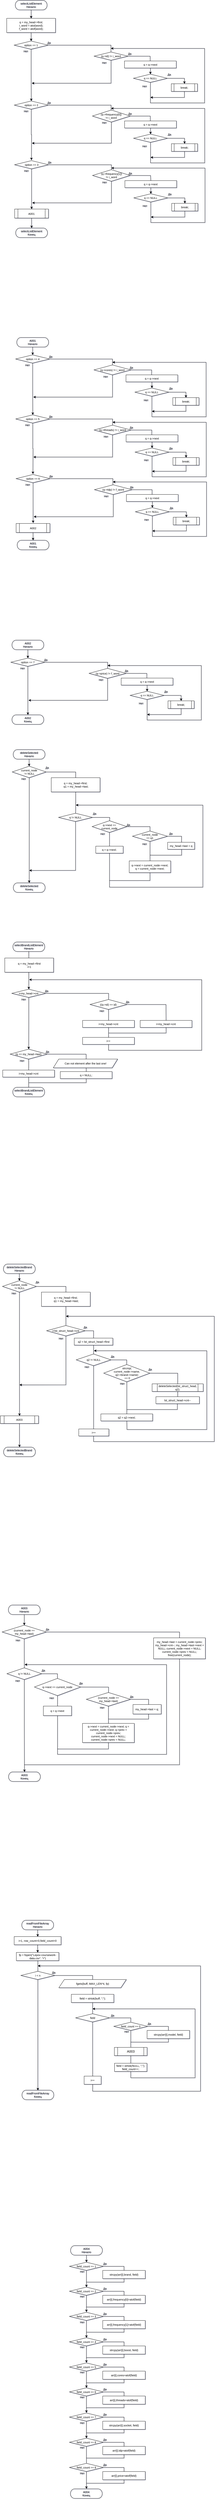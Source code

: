<mxfile version="13.7.9" type="device"><diagram id="0DTteUPfKCmF6ZdmUh_R" name="Page-1"><mxGraphModel dx="1422" dy="-7361" grid="0" gridSize="10" guides="1" tooltips="1" connect="1" arrows="1" fold="1" page="1" pageScale="1" pageWidth="827" pageHeight="1169" math="0" shadow="1"><root><mxCell id="0"/><mxCell id="1" parent="0"/><mxCell id="zl488S9B5kpi-l80D35u-176" style="edgeStyle=orthogonalEdgeStyle;rounded=0;sketch=0;orthogonalLoop=1;jettySize=auto;html=1;entryX=0.5;entryY=0;entryDx=0;entryDy=0;shadow=0;endArrow=none;" parent="1" edge="1"><mxGeometry relative="1" as="geometry"><mxPoint x="374" y="1857.38" as="sourcePoint"/></mxGeometry></mxCell><mxCell id="pWyS_7PdkaVKd7LZLfIe-5" style="edgeStyle=orthogonalEdgeStyle;rounded=0;orthogonalLoop=1;jettySize=auto;html=1;entryX=0.5;entryY=0;entryDx=0;entryDy=0;endArrow=none;endFill=0;" parent="1" edge="1"><mxGeometry relative="1" as="geometry"><mxPoint x="526.92" y="4485" as="sourcePoint"/></mxGeometry></mxCell><mxCell id="xZdBFk5gMPIzn_VeukBj-664" style="edgeStyle=orthogonalEdgeStyle;rounded=0;orthogonalLoop=1;jettySize=auto;html=1;entryX=0.5;entryY=0;entryDx=0;entryDy=0;endArrow=none;endFill=0;fontSize=10;" parent="1" source="xZdBFk5gMPIzn_VeukBj-666" edge="1"><mxGeometry relative="1" as="geometry"><Array as="points"><mxPoint x="426.99" y="8430.86"/><mxPoint x="426.99" y="8471.86"/></Array><mxPoint x="427.34" y="8472.35" as="targetPoint"/></mxGeometry></mxCell><mxCell id="xZdBFk5gMPIzn_VeukBj-665" style="edgeStyle=orthogonalEdgeStyle;rounded=0;orthogonalLoop=1;jettySize=auto;html=1;fontSize=10;" parent="1" source="xZdBFk5gMPIzn_VeukBj-666" target="6CbR8dyWIOcIqiCwruR2-39" edge="1"><mxGeometry relative="1" as="geometry"><mxPoint x="134.6" y="8632" as="targetPoint"/></mxGeometry></mxCell><mxCell id="xZdBFk5gMPIzn_VeukBj-666" value="option == 1" style="rhombus;whiteSpace=wrap;html=1;fontSize=10;align=center;verticalAlign=middle;" parent="1" vertex="1"><mxGeometry x="72.12" y="8415.86" width="124" height="30" as="geometry"/></mxCell><mxCell id="xZdBFk5gMPIzn_VeukBj-667" value="Нет" style="text;html=1;strokeColor=none;fillColor=none;align=center;verticalAlign=middle;whiteSpace=wrap;rounded=0;fontSize=10;" parent="1" vertex="1"><mxGeometry x="95.39" y="8443.86" width="40" height="17.49" as="geometry"/></mxCell><mxCell id="xZdBFk5gMPIzn_VeukBj-668" value="Да" style="text;html=1;strokeColor=none;fillColor=none;align=center;verticalAlign=middle;whiteSpace=wrap;rounded=0;fontSize=10;" parent="1" vertex="1"><mxGeometry x="180.01" y="8412.86" width="40" height="17.49" as="geometry"/></mxCell><mxCell id="xZdBFk5gMPIzn_VeukBj-669" style="edgeStyle=orthogonalEdgeStyle;rounded=0;orthogonalLoop=1;jettySize=auto;html=1;fontSize=10;" parent="1" source="6CbR8dyWIOcIqiCwruR2-9" edge="1"><mxGeometry relative="1" as="geometry"><mxPoint x="427.12" y="8442.86" as="targetPoint"/><Array as="points"><mxPoint x="571.6" y="8642"/><mxPoint x="770.6" y="8642"/><mxPoint x="770.6" y="8443"/></Array><mxPoint x="571.6" y="8621" as="sourcePoint"/></mxGeometry></mxCell><mxCell id="xZdBFk5gMPIzn_VeukBj-670" style="edgeStyle=orthogonalEdgeStyle;rounded=0;orthogonalLoop=1;jettySize=auto;html=1;endArrow=none;endFill=0;exitX=1;exitY=0.5;exitDx=0;exitDy=0;entryX=0.5;entryY=0;entryDx=0;entryDy=0;fontSize=10;" parent="1" source="xZdBFk5gMPIzn_VeukBj-671" target="xZdBFk5gMPIzn_VeukBj-673" edge="1"><mxGeometry relative="1" as="geometry"><Array as="points"><mxPoint x="570.83" y="8471.38"/><mxPoint x="570.83" y="8492.38"/></Array></mxGeometry></mxCell><mxCell id="6CbR8dyWIOcIqiCwruR2-17" style="edgeStyle=orthogonalEdgeStyle;rounded=0;orthogonalLoop=1;jettySize=auto;html=1;fontSize=10;" parent="1" source="xZdBFk5gMPIzn_VeukBj-671" edge="1"><mxGeometry relative="1" as="geometry"><mxPoint x="136.6" y="8570" as="targetPoint"/><Array as="points"><mxPoint x="427.6" y="8570"/></Array></mxGeometry></mxCell><mxCell id="xZdBFk5gMPIzn_VeukBj-671" value="(q-&amp;gt;id) != i_word" style="rhombus;whiteSpace=wrap;html=1;fontSize=10;align=center;verticalAlign=middle;" parent="1" vertex="1"><mxGeometry x="365.42" y="8456.16" width="124" height="30" as="geometry"/></mxCell><mxCell id="6CbR8dyWIOcIqiCwruR2-12" style="edgeStyle=orthogonalEdgeStyle;rounded=0;orthogonalLoop=1;jettySize=auto;html=1;entryX=0.5;entryY=0;entryDx=0;entryDy=0;fontSize=10;" parent="1" source="xZdBFk5gMPIzn_VeukBj-673" target="6CbR8dyWIOcIqiCwruR2-9" edge="1"><mxGeometry relative="1" as="geometry"/></mxCell><mxCell id="xZdBFk5gMPIzn_VeukBj-673" value="q = q-&amp;gt;next" style="rounded=0;whiteSpace=wrap;html=1;fontSize=10;align=center;verticalAlign=middle;" parent="1" vertex="1"><mxGeometry x="476.8" y="8488.86" width="190" height="25.7" as="geometry"/></mxCell><mxCell id="xZdBFk5gMPIzn_VeukBj-674" value="Нет" style="text;html=1;strokeColor=none;fillColor=none;align=center;verticalAlign=middle;whiteSpace=wrap;rounded=0;fontSize=10;" parent="1" vertex="1"><mxGeometry x="382.84" y="8486.16" width="40" height="17.49" as="geometry"/></mxCell><mxCell id="xZdBFk5gMPIzn_VeukBj-675" value="Да" style="text;html=1;strokeColor=none;fillColor=none;align=center;verticalAlign=middle;whiteSpace=wrap;rounded=0;fontSize=10;" parent="1" vertex="1"><mxGeometry x="476.29" y="8453.38" width="40" height="17.49" as="geometry"/></mxCell><mxCell id="xZdBFk5gMPIzn_VeukBj-707" style="edgeStyle=orthogonalEdgeStyle;rounded=0;orthogonalLoop=1;jettySize=auto;html=1;endArrow=classic;endFill=1;fontSize=10;" parent="1" source="6CbR8dyWIOcIqiCwruR2-5" target="xZdBFk5gMPIzn_VeukBj-666" edge="1"><mxGeometry relative="1" as="geometry"><mxPoint x="134.219" y="8379.09" as="sourcePoint"/></mxGeometry></mxCell><mxCell id="6CbR8dyWIOcIqiCwruR2-1" value="selectListElement&#10;Начало" style="group;fontSize=10;align=center;verticalAlign=middle;" parent="1" vertex="1" connectable="0"><mxGeometry x="75.57" y="8267" width="117.11" height="35.38" as="geometry"/></mxCell><mxCell id="6CbR8dyWIOcIqiCwruR2-2" value="" style="verticalLabelPosition=bottom;verticalAlign=middle;html=1;shape=mxgraph.basic.arc;startAngle=0;endAngle=0.5;shadow=0;gradientColor=none;fontSize=10;fontColor=#000000;align=center;" parent="6CbR8dyWIOcIqiCwruR2-1" vertex="1"><mxGeometry x="86.114" y="0.29" width="30.996" height="34.799" as="geometry"/></mxCell><mxCell id="6CbR8dyWIOcIqiCwruR2-3" value="" style="shape=partialRectangle;whiteSpace=wrap;html=1;left=0;right=0;fillColor=none;shadow=0;fontSize=10;fontColor=#000000;align=center;verticalAlign=middle;" parent="6CbR8dyWIOcIqiCwruR2-1" vertex="1"><mxGeometry x="15.776" y="0.29" width="85.836" height="34.799" as="geometry"/></mxCell><mxCell id="6CbR8dyWIOcIqiCwruR2-4" value="" style="verticalLabelPosition=bottom;verticalAlign=middle;html=1;shape=mxgraph.basic.arc;startAngle=0;endAngle=0.5;shadow=0;gradientColor=none;fontSize=10;fontColor=#000000;rotation=-179;align=center;" parent="6CbR8dyWIOcIqiCwruR2-1" vertex="1"><mxGeometry x="0.278" y="0.29" width="30.996" height="34.799" as="geometry"/></mxCell><mxCell id="6CbR8dyWIOcIqiCwruR2-5" value="q = my_head-&amp;gt;first;&lt;br style=&quot;font-size: 10px;&quot;&gt;i_word = atoi(word);&lt;br style=&quot;font-size: 10px;&quot;&gt;f_word = atof(word);" style="rounded=0;whiteSpace=wrap;html=1;fontSize=10;" parent="1" vertex="1"><mxGeometry x="44.62" y="8333" width="179" height="52" as="geometry"/></mxCell><mxCell id="6CbR8dyWIOcIqiCwruR2-7" style="edgeStyle=orthogonalEdgeStyle;rounded=0;orthogonalLoop=1;jettySize=auto;html=1;entryX=0.5;entryY=0;entryDx=0;entryDy=0;fontSize=10;" parent="1" source="6CbR8dyWIOcIqiCwruR2-3" target="6CbR8dyWIOcIqiCwruR2-5" edge="1"><mxGeometry relative="1" as="geometry"/></mxCell><mxCell id="6CbR8dyWIOcIqiCwruR2-14" style="edgeStyle=orthogonalEdgeStyle;rounded=0;orthogonalLoop=1;jettySize=auto;html=1;entryX=0.5;entryY=0;entryDx=0;entryDy=0;fontSize=10;" parent="1" source="6CbR8dyWIOcIqiCwruR2-9" target="6CbR8dyWIOcIqiCwruR2-13" edge="1"><mxGeometry relative="1" as="geometry"/></mxCell><mxCell id="6CbR8dyWIOcIqiCwruR2-9" value="q == NULL" style="rhombus;whiteSpace=wrap;html=1;fontSize=10;align=center;verticalAlign=middle;" parent="1" vertex="1"><mxGeometry x="509.8" y="8537" width="124" height="30" as="geometry"/></mxCell><mxCell id="6CbR8dyWIOcIqiCwruR2-10" value="Нет" style="text;html=1;strokeColor=none;fillColor=none;align=center;verticalAlign=middle;whiteSpace=wrap;rounded=0;fontSize=10;" parent="1" vertex="1"><mxGeometry x="530.59" y="8572" width="40" height="17.49" as="geometry"/></mxCell><mxCell id="6CbR8dyWIOcIqiCwruR2-11" value="Да" style="text;html=1;strokeColor=none;fillColor=none;align=center;verticalAlign=middle;whiteSpace=wrap;rounded=0;fontSize=10;" parent="1" vertex="1"><mxGeometry x="621.47" y="8529" width="40" height="17.49" as="geometry"/></mxCell><mxCell id="6CbR8dyWIOcIqiCwruR2-16" style="edgeStyle=orthogonalEdgeStyle;rounded=0;orthogonalLoop=1;jettySize=auto;html=1;fontSize=10;" parent="1" source="6CbR8dyWIOcIqiCwruR2-13" edge="1"><mxGeometry relative="1" as="geometry"><mxPoint x="572.048" y="8622" as="targetPoint"/><Array as="points"><mxPoint x="696.6" y="8622"/></Array></mxGeometry></mxCell><mxCell id="6CbR8dyWIOcIqiCwruR2-13" value="break;" style="shape=process;whiteSpace=wrap;html=1;backgroundOutline=1;fontSize=10;" parent="1" vertex="1"><mxGeometry x="648.6" y="8572" width="96" height="28" as="geometry"/></mxCell><mxCell id="6CbR8dyWIOcIqiCwruR2-37" style="edgeStyle=orthogonalEdgeStyle;rounded=0;orthogonalLoop=1;jettySize=auto;html=1;entryX=0.5;entryY=0;entryDx=0;entryDy=0;endArrow=none;endFill=0;fontSize=10;" parent="1" source="6CbR8dyWIOcIqiCwruR2-39" edge="1"><mxGeometry relative="1" as="geometry"><Array as="points"><mxPoint x="427.47" y="8650"/><mxPoint x="427.47" y="8691"/></Array><mxPoint x="427.82" y="8691.49" as="targetPoint"/></mxGeometry></mxCell><mxCell id="6CbR8dyWIOcIqiCwruR2-38" style="edgeStyle=orthogonalEdgeStyle;rounded=0;orthogonalLoop=1;jettySize=auto;html=1;fontSize=10;" parent="1" source="6CbR8dyWIOcIqiCwruR2-39" edge="1"><mxGeometry relative="1" as="geometry"><mxPoint x="135.08" y="8851.14" as="targetPoint"/></mxGeometry></mxCell><mxCell id="6CbR8dyWIOcIqiCwruR2-39" value="option == 2" style="rhombus;whiteSpace=wrap;html=1;fontSize=10;align=center;verticalAlign=middle;" parent="1" vertex="1"><mxGeometry x="72.6" y="8635" width="124" height="30" as="geometry"/></mxCell><mxCell id="6CbR8dyWIOcIqiCwruR2-40" value="Нет" style="text;html=1;strokeColor=none;fillColor=none;align=center;verticalAlign=middle;whiteSpace=wrap;rounded=0;fontSize=10;" parent="1" vertex="1"><mxGeometry x="95.87" y="8663" width="40" height="17.49" as="geometry"/></mxCell><mxCell id="6CbR8dyWIOcIqiCwruR2-41" value="Да" style="text;html=1;strokeColor=none;fillColor=none;align=center;verticalAlign=middle;whiteSpace=wrap;rounded=0;fontSize=10;" parent="1" vertex="1"><mxGeometry x="180.49" y="8632" width="40" height="17.49" as="geometry"/></mxCell><mxCell id="6CbR8dyWIOcIqiCwruR2-42" style="edgeStyle=orthogonalEdgeStyle;rounded=0;orthogonalLoop=1;jettySize=auto;html=1;fontSize=10;" parent="1" source="6CbR8dyWIOcIqiCwruR2-51" edge="1"><mxGeometry relative="1" as="geometry"><mxPoint x="427.6" y="8662" as="targetPoint"/><Array as="points"><mxPoint x="572.08" y="8861.14"/><mxPoint x="771.08" y="8861.14"/><mxPoint x="771.08" y="8662.14"/></Array><mxPoint x="572.08" y="8840.14" as="sourcePoint"/></mxGeometry></mxCell><mxCell id="6CbR8dyWIOcIqiCwruR2-43" style="edgeStyle=orthogonalEdgeStyle;rounded=0;orthogonalLoop=1;jettySize=auto;html=1;endArrow=none;endFill=0;exitX=1;exitY=0.5;exitDx=0;exitDy=0;entryX=0.5;entryY=0;entryDx=0;entryDy=0;fontSize=10;" parent="1" source="6CbR8dyWIOcIqiCwruR2-45" target="6CbR8dyWIOcIqiCwruR2-47" edge="1"><mxGeometry relative="1" as="geometry"><Array as="points"><mxPoint x="571.31" y="8690.52"/><mxPoint x="571.31" y="8711.52"/></Array></mxGeometry></mxCell><mxCell id="6CbR8dyWIOcIqiCwruR2-44" style="edgeStyle=orthogonalEdgeStyle;rounded=0;orthogonalLoop=1;jettySize=auto;html=1;fontSize=10;" parent="1" source="6CbR8dyWIOcIqiCwruR2-45" edge="1"><mxGeometry relative="1" as="geometry"><mxPoint x="137.08" y="8789.14" as="targetPoint"/><Array as="points"><mxPoint x="428.08" y="8789.14"/></Array></mxGeometry></mxCell><mxCell id="6CbR8dyWIOcIqiCwruR2-45" value="(q-&amp;gt;frequency[0]) &lt;br style=&quot;font-size: 10px;&quot;&gt;!= i_word" style="rhombus;whiteSpace=wrap;html=1;fontSize=10;align=center;verticalAlign=middle;" parent="1" vertex="1"><mxGeometry x="359.31" y="8668" width="138.37" height="44" as="geometry"/></mxCell><mxCell id="6CbR8dyWIOcIqiCwruR2-46" style="edgeStyle=orthogonalEdgeStyle;rounded=0;orthogonalLoop=1;jettySize=auto;html=1;entryX=0.5;entryY=0;entryDx=0;entryDy=0;fontSize=10;" parent="1" source="6CbR8dyWIOcIqiCwruR2-47" target="6CbR8dyWIOcIqiCwruR2-51" edge="1"><mxGeometry relative="1" as="geometry"/></mxCell><mxCell id="6CbR8dyWIOcIqiCwruR2-47" value="q = q-&amp;gt;next" style="rounded=0;whiteSpace=wrap;html=1;fontSize=10;align=center;verticalAlign=middle;" parent="1" vertex="1"><mxGeometry x="477.28" y="8708" width="190" height="25.7" as="geometry"/></mxCell><mxCell id="6CbR8dyWIOcIqiCwruR2-48" value="Нет" style="text;html=1;strokeColor=none;fillColor=none;align=center;verticalAlign=middle;whiteSpace=wrap;rounded=0;fontSize=10;" parent="1" vertex="1"><mxGeometry x="383.32" y="8705.3" width="40" height="17.49" as="geometry"/></mxCell><mxCell id="6CbR8dyWIOcIqiCwruR2-49" value="Да" style="text;html=1;strokeColor=none;fillColor=none;align=center;verticalAlign=middle;whiteSpace=wrap;rounded=0;fontSize=10;" parent="1" vertex="1"><mxGeometry x="476.77" y="8672.52" width="40" height="17.49" as="geometry"/></mxCell><mxCell id="6CbR8dyWIOcIqiCwruR2-50" style="edgeStyle=orthogonalEdgeStyle;rounded=0;orthogonalLoop=1;jettySize=auto;html=1;entryX=0.5;entryY=0;entryDx=0;entryDy=0;fontSize=10;" parent="1" source="6CbR8dyWIOcIqiCwruR2-51" target="6CbR8dyWIOcIqiCwruR2-55" edge="1"><mxGeometry relative="1" as="geometry"/></mxCell><mxCell id="6CbR8dyWIOcIqiCwruR2-51" value="q == NULL" style="rhombus;whiteSpace=wrap;html=1;fontSize=10;align=center;verticalAlign=middle;" parent="1" vertex="1"><mxGeometry x="510.28" y="8756.14" width="124" height="30" as="geometry"/></mxCell><mxCell id="6CbR8dyWIOcIqiCwruR2-52" value="Нет" style="text;html=1;strokeColor=none;fillColor=none;align=center;verticalAlign=middle;whiteSpace=wrap;rounded=0;fontSize=10;" parent="1" vertex="1"><mxGeometry x="531.07" y="8791.14" width="40" height="17.49" as="geometry"/></mxCell><mxCell id="6CbR8dyWIOcIqiCwruR2-53" value="Да" style="text;html=1;strokeColor=none;fillColor=none;align=center;verticalAlign=middle;whiteSpace=wrap;rounded=0;fontSize=10;" parent="1" vertex="1"><mxGeometry x="621.95" y="8748.14" width="40" height="17.49" as="geometry"/></mxCell><mxCell id="6CbR8dyWIOcIqiCwruR2-54" style="edgeStyle=orthogonalEdgeStyle;rounded=0;orthogonalLoop=1;jettySize=auto;html=1;fontSize=10;" parent="1" source="6CbR8dyWIOcIqiCwruR2-55" edge="1"><mxGeometry relative="1" as="geometry"><mxPoint x="572.528" y="8841.14" as="targetPoint"/><Array as="points"><mxPoint x="697.08" y="8841.14"/></Array></mxGeometry></mxCell><mxCell id="6CbR8dyWIOcIqiCwruR2-55" value="break;" style="shape=process;whiteSpace=wrap;html=1;backgroundOutline=1;fontSize=10;" parent="1" vertex="1"><mxGeometry x="649.08" y="8791.14" width="96" height="28" as="geometry"/></mxCell><mxCell id="6CbR8dyWIOcIqiCwruR2-56" style="edgeStyle=orthogonalEdgeStyle;rounded=0;orthogonalLoop=1;jettySize=auto;html=1;entryX=0.5;entryY=0;entryDx=0;entryDy=0;endArrow=none;endFill=0;fontSize=10;" parent="1" source="6CbR8dyWIOcIqiCwruR2-58" edge="1"><mxGeometry relative="1" as="geometry"><Array as="points"><mxPoint x="428.52" y="8868"/><mxPoint x="428.52" y="8909"/></Array><mxPoint x="428.87" y="8909.49" as="targetPoint"/></mxGeometry></mxCell><mxCell id="6CbR8dyWIOcIqiCwruR2-57" style="edgeStyle=orthogonalEdgeStyle;rounded=0;orthogonalLoop=1;jettySize=auto;html=1;fontSize=10;" parent="1" source="6CbR8dyWIOcIqiCwruR2-58" target="6CbR8dyWIOcIqiCwruR2-75" edge="1"><mxGeometry relative="1" as="geometry"><mxPoint x="136.13" y="9069.14" as="targetPoint"/></mxGeometry></mxCell><mxCell id="6CbR8dyWIOcIqiCwruR2-58" value="option == 3" style="rhombus;whiteSpace=wrap;html=1;fontSize=10;align=center;verticalAlign=middle;" parent="1" vertex="1"><mxGeometry x="73.65" y="8853" width="124" height="30" as="geometry"/></mxCell><mxCell id="6CbR8dyWIOcIqiCwruR2-59" value="Нет" style="text;html=1;strokeColor=none;fillColor=none;align=center;verticalAlign=middle;whiteSpace=wrap;rounded=0;fontSize=10;" parent="1" vertex="1"><mxGeometry x="96.92" y="8881" width="40" height="17.49" as="geometry"/></mxCell><mxCell id="6CbR8dyWIOcIqiCwruR2-60" value="Да" style="text;html=1;strokeColor=none;fillColor=none;align=center;verticalAlign=middle;whiteSpace=wrap;rounded=0;fontSize=10;" parent="1" vertex="1"><mxGeometry x="181.54" y="8850" width="40" height="17.49" as="geometry"/></mxCell><mxCell id="6CbR8dyWIOcIqiCwruR2-61" style="edgeStyle=orthogonalEdgeStyle;rounded=0;orthogonalLoop=1;jettySize=auto;html=1;fontSize=10;" parent="1" source="6CbR8dyWIOcIqiCwruR2-70" edge="1"><mxGeometry relative="1" as="geometry"><mxPoint x="428.65" y="8880" as="targetPoint"/><Array as="points"><mxPoint x="573.13" y="9079.14"/><mxPoint x="772.13" y="9079.14"/><mxPoint x="772.13" y="8880.14"/></Array><mxPoint x="573.13" y="9058.14" as="sourcePoint"/></mxGeometry></mxCell><mxCell id="6CbR8dyWIOcIqiCwruR2-62" style="edgeStyle=orthogonalEdgeStyle;rounded=0;orthogonalLoop=1;jettySize=auto;html=1;endArrow=none;endFill=0;exitX=1;exitY=0.5;exitDx=0;exitDy=0;entryX=0.5;entryY=0;entryDx=0;entryDy=0;fontSize=10;" parent="1" source="6CbR8dyWIOcIqiCwruR2-64" target="6CbR8dyWIOcIqiCwruR2-66" edge="1"><mxGeometry relative="1" as="geometry"><Array as="points"><mxPoint x="572.36" y="8908.52"/><mxPoint x="572.36" y="8929.52"/></Array></mxGeometry></mxCell><mxCell id="6CbR8dyWIOcIqiCwruR2-63" style="edgeStyle=orthogonalEdgeStyle;rounded=0;orthogonalLoop=1;jettySize=auto;html=1;fontSize=10;" parent="1" source="6CbR8dyWIOcIqiCwruR2-64" edge="1"><mxGeometry relative="1" as="geometry"><mxPoint x="138.13" y="9007.14" as="targetPoint"/><Array as="points"><mxPoint x="429.13" y="9007.14"/></Array></mxGeometry></mxCell><mxCell id="6CbR8dyWIOcIqiCwruR2-64" value="(q-&amp;gt;frequency[1]) &lt;br style=&quot;font-size: 10px;&quot;&gt;!= i_word" style="rhombus;whiteSpace=wrap;html=1;fontSize=10;align=center;verticalAlign=middle;" parent="1" vertex="1"><mxGeometry x="359.73" y="8886" width="137.95" height="42.3" as="geometry"/></mxCell><mxCell id="6CbR8dyWIOcIqiCwruR2-65" style="edgeStyle=orthogonalEdgeStyle;rounded=0;orthogonalLoop=1;jettySize=auto;html=1;entryX=0.5;entryY=0;entryDx=0;entryDy=0;fontSize=10;" parent="1" source="6CbR8dyWIOcIqiCwruR2-66" target="6CbR8dyWIOcIqiCwruR2-70" edge="1"><mxGeometry relative="1" as="geometry"/></mxCell><mxCell id="6CbR8dyWIOcIqiCwruR2-66" value="q = q-&amp;gt;next" style="rounded=0;whiteSpace=wrap;html=1;fontSize=10;align=center;verticalAlign=middle;" parent="1" vertex="1"><mxGeometry x="478.33" y="8926" width="190" height="25.7" as="geometry"/></mxCell><mxCell id="6CbR8dyWIOcIqiCwruR2-67" value="Нет" style="text;html=1;strokeColor=none;fillColor=none;align=center;verticalAlign=middle;whiteSpace=wrap;rounded=0;fontSize=10;" parent="1" vertex="1"><mxGeometry x="384.37" y="8923.3" width="40" height="17.49" as="geometry"/></mxCell><mxCell id="6CbR8dyWIOcIqiCwruR2-68" value="Да" style="text;html=1;strokeColor=none;fillColor=none;align=center;verticalAlign=middle;whiteSpace=wrap;rounded=0;fontSize=10;" parent="1" vertex="1"><mxGeometry x="477.82" y="8890.52" width="40" height="17.49" as="geometry"/></mxCell><mxCell id="6CbR8dyWIOcIqiCwruR2-69" style="edgeStyle=orthogonalEdgeStyle;rounded=0;orthogonalLoop=1;jettySize=auto;html=1;entryX=0.5;entryY=0;entryDx=0;entryDy=0;fontSize=10;" parent="1" source="6CbR8dyWIOcIqiCwruR2-70" target="6CbR8dyWIOcIqiCwruR2-74" edge="1"><mxGeometry relative="1" as="geometry"/></mxCell><mxCell id="6CbR8dyWIOcIqiCwruR2-70" value="q == NULL" style="rhombus;whiteSpace=wrap;html=1;fontSize=10;align=center;verticalAlign=middle;" parent="1" vertex="1"><mxGeometry x="511.33" y="8974.14" width="124" height="30" as="geometry"/></mxCell><mxCell id="6CbR8dyWIOcIqiCwruR2-71" value="Нет" style="text;html=1;strokeColor=none;fillColor=none;align=center;verticalAlign=middle;whiteSpace=wrap;rounded=0;fontSize=10;" parent="1" vertex="1"><mxGeometry x="532.12" y="9009.14" width="40" height="17.49" as="geometry"/></mxCell><mxCell id="6CbR8dyWIOcIqiCwruR2-72" value="Да" style="text;html=1;strokeColor=none;fillColor=none;align=center;verticalAlign=middle;whiteSpace=wrap;rounded=0;fontSize=10;" parent="1" vertex="1"><mxGeometry x="623" y="8966.14" width="40" height="17.49" as="geometry"/></mxCell><mxCell id="6CbR8dyWIOcIqiCwruR2-73" style="edgeStyle=orthogonalEdgeStyle;rounded=0;orthogonalLoop=1;jettySize=auto;html=1;fontSize=10;" parent="1" source="6CbR8dyWIOcIqiCwruR2-74" edge="1"><mxGeometry relative="1" as="geometry"><mxPoint x="573.578" y="9059.14" as="targetPoint"/><Array as="points"><mxPoint x="698.13" y="9059.14"/></Array></mxGeometry></mxCell><mxCell id="6CbR8dyWIOcIqiCwruR2-74" value="break;" style="shape=process;whiteSpace=wrap;html=1;backgroundOutline=1;fontSize=10;" parent="1" vertex="1"><mxGeometry x="650.13" y="9009.14" width="96" height="28" as="geometry"/></mxCell><mxCell id="6CbR8dyWIOcIqiCwruR2-77" style="edgeStyle=orthogonalEdgeStyle;rounded=0;orthogonalLoop=1;jettySize=auto;html=1;fontSize=10;" parent="1" source="6CbR8dyWIOcIqiCwruR2-75" target="6CbR8dyWIOcIqiCwruR2-80" edge="1"><mxGeometry relative="1" as="geometry"><mxPoint x="135.7" y="9091" as="targetPoint"/></mxGeometry></mxCell><mxCell id="6CbR8dyWIOcIqiCwruR2-75" value="A001" style="shape=process;whiteSpace=wrap;html=1;backgroundOutline=1;fontSize=10;" parent="1" vertex="1"><mxGeometry x="73.77" y="9030" width="124" height="33" as="geometry"/></mxCell><mxCell id="6CbR8dyWIOcIqiCwruR2-78" value="selectListElement&#10;Конец" style="group;fontSize=10;align=center;verticalAlign=middle;" parent="1" vertex="1" connectable="0"><mxGeometry x="77.09" y="9099" width="117.11" height="35.38" as="geometry"/></mxCell><mxCell id="6CbR8dyWIOcIqiCwruR2-79" value="" style="verticalLabelPosition=bottom;verticalAlign=middle;html=1;shape=mxgraph.basic.arc;startAngle=0;endAngle=0.5;shadow=0;gradientColor=none;fontSize=10;fontColor=#000000;align=center;" parent="6CbR8dyWIOcIqiCwruR2-78" vertex="1"><mxGeometry x="86.114" y="0.29" width="30.996" height="34.799" as="geometry"/></mxCell><mxCell id="6CbR8dyWIOcIqiCwruR2-80" value="" style="shape=partialRectangle;whiteSpace=wrap;html=1;left=0;right=0;fillColor=none;shadow=0;fontSize=10;fontColor=#000000;align=center;verticalAlign=middle;" parent="6CbR8dyWIOcIqiCwruR2-78" vertex="1"><mxGeometry x="15.776" y="0.29" width="85.836" height="34.799" as="geometry"/></mxCell><mxCell id="6CbR8dyWIOcIqiCwruR2-81" value="" style="verticalLabelPosition=bottom;verticalAlign=middle;html=1;shape=mxgraph.basic.arc;startAngle=0;endAngle=0.5;shadow=0;gradientColor=none;fontSize=10;fontColor=#000000;rotation=-179;align=center;" parent="6CbR8dyWIOcIqiCwruR2-78" vertex="1"><mxGeometry x="0.278" y="0.29" width="30.996" height="34.799" as="geometry"/></mxCell><mxCell id="6CbR8dyWIOcIqiCwruR2-83" style="edgeStyle=orthogonalEdgeStyle;rounded=0;orthogonalLoop=1;jettySize=auto;html=1;entryX=0.5;entryY=0;entryDx=0;entryDy=0;endArrow=none;endFill=0;fontSize=10;" parent="1" source="6CbR8dyWIOcIqiCwruR2-85" edge="1"><mxGeometry relative="1" as="geometry"><Array as="points"><mxPoint x="432.52" y="9577.86"/><mxPoint x="432.52" y="9618.86"/></Array><mxPoint x="432.87" y="9619.35" as="targetPoint"/></mxGeometry></mxCell><mxCell id="6CbR8dyWIOcIqiCwruR2-84" style="edgeStyle=orthogonalEdgeStyle;rounded=0;orthogonalLoop=1;jettySize=auto;html=1;fontSize=10;" parent="1" source="6CbR8dyWIOcIqiCwruR2-85" target="6CbR8dyWIOcIqiCwruR2-111" edge="1"><mxGeometry relative="1" as="geometry"><mxPoint x="140.13" y="9779" as="targetPoint"/></mxGeometry></mxCell><mxCell id="6CbR8dyWIOcIqiCwruR2-85" value="option == 4" style="rhombus;whiteSpace=wrap;html=1;fontSize=10;align=center;verticalAlign=middle;" parent="1" vertex="1"><mxGeometry x="77.65" y="9562.86" width="124" height="30" as="geometry"/></mxCell><mxCell id="6CbR8dyWIOcIqiCwruR2-86" value="Нет" style="text;html=1;strokeColor=none;fillColor=none;align=center;verticalAlign=middle;whiteSpace=wrap;rounded=0;fontSize=10;" parent="1" vertex="1"><mxGeometry x="100.92" y="9590.86" width="40" height="17.49" as="geometry"/></mxCell><mxCell id="6CbR8dyWIOcIqiCwruR2-87" value="Да" style="text;html=1;strokeColor=none;fillColor=none;align=center;verticalAlign=middle;whiteSpace=wrap;rounded=0;fontSize=10;" parent="1" vertex="1"><mxGeometry x="185.54" y="9559.86" width="40" height="17.49" as="geometry"/></mxCell><mxCell id="6CbR8dyWIOcIqiCwruR2-88" style="edgeStyle=orthogonalEdgeStyle;rounded=0;orthogonalLoop=1;jettySize=auto;html=1;fontSize=10;" parent="1" source="6CbR8dyWIOcIqiCwruR2-104" edge="1"><mxGeometry relative="1" as="geometry"><mxPoint x="432.65" y="9589.86" as="targetPoint"/><Array as="points"><mxPoint x="577.13" y="9789"/><mxPoint x="776.13" y="9789"/><mxPoint x="776.13" y="9590"/></Array><mxPoint x="577.13" y="9768" as="sourcePoint"/></mxGeometry></mxCell><mxCell id="6CbR8dyWIOcIqiCwruR2-89" style="edgeStyle=orthogonalEdgeStyle;rounded=0;orthogonalLoop=1;jettySize=auto;html=1;endArrow=none;endFill=0;exitX=1;exitY=0.5;exitDx=0;exitDy=0;entryX=0.5;entryY=0;entryDx=0;entryDy=0;fontSize=10;" parent="1" source="6CbR8dyWIOcIqiCwruR2-91" target="6CbR8dyWIOcIqiCwruR2-93" edge="1"><mxGeometry relative="1" as="geometry"><Array as="points"><mxPoint x="576.36" y="9618.38"/><mxPoint x="576.36" y="9639.38"/></Array></mxGeometry></mxCell><mxCell id="6CbR8dyWIOcIqiCwruR2-90" style="edgeStyle=orthogonalEdgeStyle;rounded=0;orthogonalLoop=1;jettySize=auto;html=1;fontSize=10;" parent="1" source="6CbR8dyWIOcIqiCwruR2-91" edge="1"><mxGeometry relative="1" as="geometry"><mxPoint x="142.13" y="9717" as="targetPoint"/><Array as="points"><mxPoint x="433.13" y="9717"/></Array></mxGeometry></mxCell><mxCell id="6CbR8dyWIOcIqiCwruR2-91" value="(q-&amp;gt;cores) != i_word" style="rhombus;whiteSpace=wrap;html=1;fontSize=10;align=center;verticalAlign=middle;" parent="1" vertex="1"><mxGeometry x="365.21" y="9599.7" width="134.95" height="36.16" as="geometry"/></mxCell><mxCell id="6CbR8dyWIOcIqiCwruR2-92" style="edgeStyle=orthogonalEdgeStyle;rounded=0;orthogonalLoop=1;jettySize=auto;html=1;entryX=0.5;entryY=0;entryDx=0;entryDy=0;fontSize=10;" parent="1" source="6CbR8dyWIOcIqiCwruR2-93" target="6CbR8dyWIOcIqiCwruR2-104" edge="1"><mxGeometry relative="1" as="geometry"/></mxCell><mxCell id="6CbR8dyWIOcIqiCwruR2-93" value="q = q-&amp;gt;next" style="rounded=0;whiteSpace=wrap;html=1;fontSize=10;align=center;verticalAlign=middle;" parent="1" vertex="1"><mxGeometry x="482.33" y="9635.86" width="190" height="25.7" as="geometry"/></mxCell><mxCell id="6CbR8dyWIOcIqiCwruR2-94" value="Нет" style="text;html=1;strokeColor=none;fillColor=none;align=center;verticalAlign=middle;whiteSpace=wrap;rounded=0;fontSize=10;" parent="1" vertex="1"><mxGeometry x="388.37" y="9633.16" width="40" height="17.49" as="geometry"/></mxCell><mxCell id="6CbR8dyWIOcIqiCwruR2-95" value="Да" style="text;html=1;strokeColor=none;fillColor=none;align=center;verticalAlign=middle;whiteSpace=wrap;rounded=0;fontSize=10;" parent="1" vertex="1"><mxGeometry x="481.82" y="9600.38" width="40" height="17.49" as="geometry"/></mxCell><mxCell id="6CbR8dyWIOcIqiCwruR2-96" style="edgeStyle=orthogonalEdgeStyle;rounded=0;orthogonalLoop=1;jettySize=auto;html=1;endArrow=classic;endFill=1;exitX=0.5;exitY=1;exitDx=0;exitDy=0;fontSize=10;" parent="1" source="6CbR8dyWIOcIqiCwruR2-99" target="6CbR8dyWIOcIqiCwruR2-85" edge="1"><mxGeometry relative="1" as="geometry"><mxPoint x="139.7" y="9532" as="sourcePoint"/></mxGeometry></mxCell><mxCell id="6CbR8dyWIOcIqiCwruR2-97" value="A001&#10;Начало" style="group;fontSize=10;align=center;verticalAlign=middle;" parent="1" vertex="1" connectable="0"><mxGeometry x="81.09" y="9499" width="117.11" height="35.38" as="geometry"/></mxCell><mxCell id="6CbR8dyWIOcIqiCwruR2-98" value="" style="verticalLabelPosition=bottom;verticalAlign=middle;html=1;shape=mxgraph.basic.arc;startAngle=0;endAngle=0.5;shadow=0;gradientColor=none;fontSize=10;fontColor=#000000;align=center;" parent="6CbR8dyWIOcIqiCwruR2-97" vertex="1"><mxGeometry x="86.114" y="0.29" width="30.996" height="34.799" as="geometry"/></mxCell><mxCell id="6CbR8dyWIOcIqiCwruR2-99" value="" style="shape=partialRectangle;whiteSpace=wrap;html=1;left=0;right=0;fillColor=none;shadow=0;fontSize=10;fontColor=#000000;align=center;verticalAlign=middle;" parent="6CbR8dyWIOcIqiCwruR2-97" vertex="1"><mxGeometry x="15.776" y="0.29" width="85.836" height="34.799" as="geometry"/></mxCell><mxCell id="6CbR8dyWIOcIqiCwruR2-100" value="" style="verticalLabelPosition=bottom;verticalAlign=middle;html=1;shape=mxgraph.basic.arc;startAngle=0;endAngle=0.5;shadow=0;gradientColor=none;fontSize=10;fontColor=#000000;rotation=-179;align=center;" parent="6CbR8dyWIOcIqiCwruR2-97" vertex="1"><mxGeometry x="0.278" y="0.29" width="30.996" height="34.799" as="geometry"/></mxCell><mxCell id="6CbR8dyWIOcIqiCwruR2-103" style="edgeStyle=orthogonalEdgeStyle;rounded=0;orthogonalLoop=1;jettySize=auto;html=1;entryX=0.5;entryY=0;entryDx=0;entryDy=0;fontSize=10;" parent="1" source="6CbR8dyWIOcIqiCwruR2-104" target="6CbR8dyWIOcIqiCwruR2-108" edge="1"><mxGeometry relative="1" as="geometry"/></mxCell><mxCell id="6CbR8dyWIOcIqiCwruR2-104" value="q == NULL" style="rhombus;whiteSpace=wrap;html=1;fontSize=10;align=center;verticalAlign=middle;" parent="1" vertex="1"><mxGeometry x="515.33" y="9684" width="124" height="30" as="geometry"/></mxCell><mxCell id="6CbR8dyWIOcIqiCwruR2-105" value="Нет" style="text;html=1;strokeColor=none;fillColor=none;align=center;verticalAlign=middle;whiteSpace=wrap;rounded=0;fontSize=10;" parent="1" vertex="1"><mxGeometry x="536.12" y="9719" width="40" height="17.49" as="geometry"/></mxCell><mxCell id="6CbR8dyWIOcIqiCwruR2-106" value="Да" style="text;html=1;strokeColor=none;fillColor=none;align=center;verticalAlign=middle;whiteSpace=wrap;rounded=0;fontSize=10;" parent="1" vertex="1"><mxGeometry x="627" y="9676" width="40" height="17.49" as="geometry"/></mxCell><mxCell id="6CbR8dyWIOcIqiCwruR2-107" style="edgeStyle=orthogonalEdgeStyle;rounded=0;orthogonalLoop=1;jettySize=auto;html=1;fontSize=10;" parent="1" source="6CbR8dyWIOcIqiCwruR2-108" edge="1"><mxGeometry relative="1" as="geometry"><mxPoint x="577.578" y="9769" as="targetPoint"/><Array as="points"><mxPoint x="702.13" y="9769"/></Array></mxGeometry></mxCell><mxCell id="6CbR8dyWIOcIqiCwruR2-108" value="break;" style="shape=process;whiteSpace=wrap;html=1;backgroundOutline=1;fontSize=10;" parent="1" vertex="1"><mxGeometry x="654.13" y="9719" width="96" height="28" as="geometry"/></mxCell><mxCell id="6CbR8dyWIOcIqiCwruR2-109" style="edgeStyle=orthogonalEdgeStyle;rounded=0;orthogonalLoop=1;jettySize=auto;html=1;entryX=0.5;entryY=0;entryDx=0;entryDy=0;endArrow=none;endFill=0;fontSize=10;" parent="1" source="6CbR8dyWIOcIqiCwruR2-111" edge="1"><mxGeometry relative="1" as="geometry"><Array as="points"><mxPoint x="433.0" y="9797"/><mxPoint x="433.0" y="9838"/></Array><mxPoint x="433.35" y="9838.49" as="targetPoint"/></mxGeometry></mxCell><mxCell id="6CbR8dyWIOcIqiCwruR2-110" style="edgeStyle=orthogonalEdgeStyle;rounded=0;orthogonalLoop=1;jettySize=auto;html=1;fontSize=10;" parent="1" source="6CbR8dyWIOcIqiCwruR2-111" edge="1"><mxGeometry relative="1" as="geometry"><mxPoint x="140.61" y="9998.14" as="targetPoint"/></mxGeometry></mxCell><mxCell id="6CbR8dyWIOcIqiCwruR2-111" value="option == 5" style="rhombus;whiteSpace=wrap;html=1;fontSize=10;align=center;verticalAlign=middle;" parent="1" vertex="1"><mxGeometry x="78.13" y="9782" width="124" height="30" as="geometry"/></mxCell><mxCell id="6CbR8dyWIOcIqiCwruR2-112" value="Нет" style="text;html=1;strokeColor=none;fillColor=none;align=center;verticalAlign=middle;whiteSpace=wrap;rounded=0;fontSize=10;" parent="1" vertex="1"><mxGeometry x="101.4" y="9810" width="40" height="17.49" as="geometry"/></mxCell><mxCell id="6CbR8dyWIOcIqiCwruR2-113" value="Да" style="text;html=1;strokeColor=none;fillColor=none;align=center;verticalAlign=middle;whiteSpace=wrap;rounded=0;fontSize=10;" parent="1" vertex="1"><mxGeometry x="186.02" y="9779" width="40" height="17.49" as="geometry"/></mxCell><mxCell id="6CbR8dyWIOcIqiCwruR2-114" style="edgeStyle=orthogonalEdgeStyle;rounded=0;orthogonalLoop=1;jettySize=auto;html=1;fontSize=10;" parent="1" source="6CbR8dyWIOcIqiCwruR2-123" edge="1"><mxGeometry relative="1" as="geometry"><mxPoint x="433.13" y="9809" as="targetPoint"/><Array as="points"><mxPoint x="577.61" y="10008.14"/><mxPoint x="776.61" y="10008.14"/><mxPoint x="776.61" y="9809.14"/></Array><mxPoint x="577.61" y="9987.14" as="sourcePoint"/></mxGeometry></mxCell><mxCell id="6CbR8dyWIOcIqiCwruR2-115" style="edgeStyle=orthogonalEdgeStyle;rounded=0;orthogonalLoop=1;jettySize=auto;html=1;endArrow=none;endFill=0;exitX=1;exitY=0.5;exitDx=0;exitDy=0;entryX=0.5;entryY=0;entryDx=0;entryDy=0;fontSize=10;" parent="1" source="6CbR8dyWIOcIqiCwruR2-117" target="6CbR8dyWIOcIqiCwruR2-119" edge="1"><mxGeometry relative="1" as="geometry"><Array as="points"><mxPoint x="576.84" y="9837.52"/><mxPoint x="576.84" y="9858.52"/></Array></mxGeometry></mxCell><mxCell id="6CbR8dyWIOcIqiCwruR2-116" style="edgeStyle=orthogonalEdgeStyle;rounded=0;orthogonalLoop=1;jettySize=auto;html=1;fontSize=10;" parent="1" source="6CbR8dyWIOcIqiCwruR2-117" edge="1"><mxGeometry relative="1" as="geometry"><mxPoint x="142.61" y="9936.14" as="targetPoint"/><Array as="points"><mxPoint x="433.61" y="9936.14"/></Array></mxGeometry></mxCell><mxCell id="6CbR8dyWIOcIqiCwruR2-117" value="(q-&amp;gt;threads) != i_word" style="rhombus;whiteSpace=wrap;html=1;fontSize=10;align=center;verticalAlign=middle;" parent="1" vertex="1"><mxGeometry x="365.73" y="9819.7" width="134.43" height="35.3" as="geometry"/></mxCell><mxCell id="6CbR8dyWIOcIqiCwruR2-118" style="edgeStyle=orthogonalEdgeStyle;rounded=0;orthogonalLoop=1;jettySize=auto;html=1;entryX=0.5;entryY=0;entryDx=0;entryDy=0;fontSize=10;" parent="1" source="6CbR8dyWIOcIqiCwruR2-119" target="6CbR8dyWIOcIqiCwruR2-123" edge="1"><mxGeometry relative="1" as="geometry"/></mxCell><mxCell id="6CbR8dyWIOcIqiCwruR2-119" value="q = q-&amp;gt;next" style="rounded=0;whiteSpace=wrap;html=1;fontSize=10;align=center;verticalAlign=middle;" parent="1" vertex="1"><mxGeometry x="482.81" y="9855" width="190" height="25.7" as="geometry"/></mxCell><mxCell id="6CbR8dyWIOcIqiCwruR2-120" value="Нет" style="text;html=1;strokeColor=none;fillColor=none;align=center;verticalAlign=middle;whiteSpace=wrap;rounded=0;fontSize=10;" parent="1" vertex="1"><mxGeometry x="388.85" y="9852.3" width="40" height="17.49" as="geometry"/></mxCell><mxCell id="6CbR8dyWIOcIqiCwruR2-121" value="Да" style="text;html=1;strokeColor=none;fillColor=none;align=center;verticalAlign=middle;whiteSpace=wrap;rounded=0;fontSize=10;" parent="1" vertex="1"><mxGeometry x="482.3" y="9819.52" width="40" height="17.49" as="geometry"/></mxCell><mxCell id="6CbR8dyWIOcIqiCwruR2-122" style="edgeStyle=orthogonalEdgeStyle;rounded=0;orthogonalLoop=1;jettySize=auto;html=1;entryX=0.5;entryY=0;entryDx=0;entryDy=0;fontSize=10;" parent="1" source="6CbR8dyWIOcIqiCwruR2-123" target="6CbR8dyWIOcIqiCwruR2-127" edge="1"><mxGeometry relative="1" as="geometry"/></mxCell><mxCell id="6CbR8dyWIOcIqiCwruR2-123" value="q == NULL" style="rhombus;whiteSpace=wrap;html=1;fontSize=10;align=center;verticalAlign=middle;" parent="1" vertex="1"><mxGeometry x="515.81" y="9903.14" width="124" height="30" as="geometry"/></mxCell><mxCell id="6CbR8dyWIOcIqiCwruR2-124" value="Нет" style="text;html=1;strokeColor=none;fillColor=none;align=center;verticalAlign=middle;whiteSpace=wrap;rounded=0;fontSize=10;" parent="1" vertex="1"><mxGeometry x="536.6" y="9938.14" width="40" height="17.49" as="geometry"/></mxCell><mxCell id="6CbR8dyWIOcIqiCwruR2-125" value="Да" style="text;html=1;strokeColor=none;fillColor=none;align=center;verticalAlign=middle;whiteSpace=wrap;rounded=0;fontSize=10;" parent="1" vertex="1"><mxGeometry x="627.48" y="9895.14" width="40" height="17.49" as="geometry"/></mxCell><mxCell id="6CbR8dyWIOcIqiCwruR2-126" style="edgeStyle=orthogonalEdgeStyle;rounded=0;orthogonalLoop=1;jettySize=auto;html=1;fontSize=10;" parent="1" source="6CbR8dyWIOcIqiCwruR2-127" edge="1"><mxGeometry relative="1" as="geometry"><mxPoint x="578.058" y="9988.14" as="targetPoint"/><Array as="points"><mxPoint x="702.61" y="9988.14"/></Array></mxGeometry></mxCell><mxCell id="6CbR8dyWIOcIqiCwruR2-127" value="break;" style="shape=process;whiteSpace=wrap;html=1;backgroundOutline=1;fontSize=10;" parent="1" vertex="1"><mxGeometry x="654.61" y="9938.14" width="96" height="28" as="geometry"/></mxCell><mxCell id="6CbR8dyWIOcIqiCwruR2-128" style="edgeStyle=orthogonalEdgeStyle;rounded=0;orthogonalLoop=1;jettySize=auto;html=1;entryX=0.5;entryY=0;entryDx=0;entryDy=0;endArrow=none;endFill=0;fontSize=10;" parent="1" source="6CbR8dyWIOcIqiCwruR2-130" edge="1"><mxGeometry relative="1" as="geometry"><Array as="points"><mxPoint x="434.05" y="10015"/><mxPoint x="434.05" y="10056"/></Array><mxPoint x="434.4" y="10056.49" as="targetPoint"/></mxGeometry></mxCell><mxCell id="6CbR8dyWIOcIqiCwruR2-129" style="edgeStyle=orthogonalEdgeStyle;rounded=0;orthogonalLoop=1;jettySize=auto;html=1;fontSize=10;" parent="1" source="6CbR8dyWIOcIqiCwruR2-130" edge="1"><mxGeometry relative="1" as="geometry"><mxPoint x="141.333" y="10177" as="targetPoint"/></mxGeometry></mxCell><mxCell id="6CbR8dyWIOcIqiCwruR2-130" value="option == 6" style="rhombus;whiteSpace=wrap;html=1;fontSize=10;align=center;verticalAlign=middle;" parent="1" vertex="1"><mxGeometry x="79.18" y="10000" width="124" height="30" as="geometry"/></mxCell><mxCell id="6CbR8dyWIOcIqiCwruR2-131" value="Нет" style="text;html=1;strokeColor=none;fillColor=none;align=center;verticalAlign=middle;whiteSpace=wrap;rounded=0;fontSize=10;" parent="1" vertex="1"><mxGeometry x="102.45" y="10028" width="40" height="17.49" as="geometry"/></mxCell><mxCell id="6CbR8dyWIOcIqiCwruR2-132" value="Да" style="text;html=1;strokeColor=none;fillColor=none;align=center;verticalAlign=middle;whiteSpace=wrap;rounded=0;fontSize=10;" parent="1" vertex="1"><mxGeometry x="187.07" y="9997" width="40" height="17.49" as="geometry"/></mxCell><mxCell id="6CbR8dyWIOcIqiCwruR2-133" style="edgeStyle=orthogonalEdgeStyle;rounded=0;orthogonalLoop=1;jettySize=auto;html=1;fontSize=10;" parent="1" source="6CbR8dyWIOcIqiCwruR2-142" edge="1"><mxGeometry relative="1" as="geometry"><mxPoint x="434.18" y="10027" as="targetPoint"/><Array as="points"><mxPoint x="578.66" y="10226.14"/><mxPoint x="777.66" y="10226.14"/><mxPoint x="777.66" y="10027.14"/></Array><mxPoint x="578.66" y="10205.14" as="sourcePoint"/></mxGeometry></mxCell><mxCell id="6CbR8dyWIOcIqiCwruR2-134" style="edgeStyle=orthogonalEdgeStyle;rounded=0;orthogonalLoop=1;jettySize=auto;html=1;endArrow=none;endFill=0;exitX=1;exitY=0.5;exitDx=0;exitDy=0;entryX=0.5;entryY=0;entryDx=0;entryDy=0;fontSize=10;" parent="1" source="6CbR8dyWIOcIqiCwruR2-136" target="6CbR8dyWIOcIqiCwruR2-138" edge="1"><mxGeometry relative="1" as="geometry"><Array as="points"><mxPoint x="577.89" y="10055.52"/><mxPoint x="577.89" y="10076.52"/></Array></mxGeometry></mxCell><mxCell id="6CbR8dyWIOcIqiCwruR2-135" style="edgeStyle=orthogonalEdgeStyle;rounded=0;orthogonalLoop=1;jettySize=auto;html=1;fontSize=10;" parent="1" source="6CbR8dyWIOcIqiCwruR2-136" edge="1"><mxGeometry relative="1" as="geometry"><mxPoint x="143.66" y="10154.14" as="targetPoint"/><Array as="points"><mxPoint x="434.66" y="10154.14"/></Array></mxGeometry></mxCell><mxCell id="6CbR8dyWIOcIqiCwruR2-136" value="(q-&amp;gt;tdp) != f_word" style="rhombus;whiteSpace=wrap;html=1;fontSize=10;align=center;verticalAlign=middle;" parent="1" vertex="1"><mxGeometry x="366.69" y="10037.7" width="137.48" height="35.3" as="geometry"/></mxCell><mxCell id="6CbR8dyWIOcIqiCwruR2-137" style="edgeStyle=orthogonalEdgeStyle;rounded=0;orthogonalLoop=1;jettySize=auto;html=1;entryX=0.5;entryY=0;entryDx=0;entryDy=0;fontSize=10;" parent="1" source="6CbR8dyWIOcIqiCwruR2-138" target="6CbR8dyWIOcIqiCwruR2-142" edge="1"><mxGeometry relative="1" as="geometry"/></mxCell><mxCell id="6CbR8dyWIOcIqiCwruR2-138" value="q = q-&amp;gt;next" style="rounded=0;whiteSpace=wrap;html=1;fontSize=10;align=center;verticalAlign=middle;" parent="1" vertex="1"><mxGeometry x="483.86" y="10073" width="190" height="25.7" as="geometry"/></mxCell><mxCell id="6CbR8dyWIOcIqiCwruR2-139" value="Нет" style="text;html=1;strokeColor=none;fillColor=none;align=center;verticalAlign=middle;whiteSpace=wrap;rounded=0;fontSize=10;" parent="1" vertex="1"><mxGeometry x="389.9" y="10070.3" width="40" height="17.49" as="geometry"/></mxCell><mxCell id="6CbR8dyWIOcIqiCwruR2-140" value="Да" style="text;html=1;strokeColor=none;fillColor=none;align=center;verticalAlign=middle;whiteSpace=wrap;rounded=0;fontSize=10;" parent="1" vertex="1"><mxGeometry x="483.35" y="10037.52" width="40" height="17.49" as="geometry"/></mxCell><mxCell id="6CbR8dyWIOcIqiCwruR2-141" style="edgeStyle=orthogonalEdgeStyle;rounded=0;orthogonalLoop=1;jettySize=auto;html=1;entryX=0.5;entryY=0;entryDx=0;entryDy=0;fontSize=10;" parent="1" source="6CbR8dyWIOcIqiCwruR2-142" target="6CbR8dyWIOcIqiCwruR2-146" edge="1"><mxGeometry relative="1" as="geometry"/></mxCell><mxCell id="6CbR8dyWIOcIqiCwruR2-142" value="q == NULL" style="rhombus;whiteSpace=wrap;html=1;fontSize=10;align=center;verticalAlign=middle;" parent="1" vertex="1"><mxGeometry x="516.86" y="10121.14" width="124" height="30" as="geometry"/></mxCell><mxCell id="6CbR8dyWIOcIqiCwruR2-143" value="Нет" style="text;html=1;strokeColor=none;fillColor=none;align=center;verticalAlign=middle;whiteSpace=wrap;rounded=0;fontSize=10;" parent="1" vertex="1"><mxGeometry x="537.65" y="10156.14" width="40" height="17.49" as="geometry"/></mxCell><mxCell id="6CbR8dyWIOcIqiCwruR2-144" value="Да" style="text;html=1;strokeColor=none;fillColor=none;align=center;verticalAlign=middle;whiteSpace=wrap;rounded=0;fontSize=10;" parent="1" vertex="1"><mxGeometry x="628.53" y="10113.14" width="40" height="17.49" as="geometry"/></mxCell><mxCell id="6CbR8dyWIOcIqiCwruR2-145" style="edgeStyle=orthogonalEdgeStyle;rounded=0;orthogonalLoop=1;jettySize=auto;html=1;fontSize=10;" parent="1" source="6CbR8dyWIOcIqiCwruR2-146" edge="1"><mxGeometry relative="1" as="geometry"><mxPoint x="579.108" y="10206.14" as="targetPoint"/><Array as="points"><mxPoint x="703.66" y="10206.14"/></Array></mxGeometry></mxCell><mxCell id="6CbR8dyWIOcIqiCwruR2-146" value="break;" style="shape=process;whiteSpace=wrap;html=1;backgroundOutline=1;fontSize=10;" parent="1" vertex="1"><mxGeometry x="655.66" y="10156.14" width="96" height="28" as="geometry"/></mxCell><mxCell id="6CbR8dyWIOcIqiCwruR2-149" style="edgeStyle=orthogonalEdgeStyle;rounded=0;orthogonalLoop=1;jettySize=auto;html=1;fontSize=10;" parent="1" source="6CbR8dyWIOcIqiCwruR2-150" target="6CbR8dyWIOcIqiCwruR2-153" edge="1"><mxGeometry relative="1" as="geometry"/></mxCell><mxCell id="6CbR8dyWIOcIqiCwruR2-150" value="A002" style="shape=process;whiteSpace=wrap;html=1;backgroundOutline=1;fontSize=10;" parent="1" vertex="1"><mxGeometry x="79.13" y="10179" width="124" height="33" as="geometry"/></mxCell><mxCell id="6CbR8dyWIOcIqiCwruR2-151" value="A001&#10;Конец" style="group;fontSize=10;align=center;verticalAlign=middle;" parent="1" vertex="1" connectable="0"><mxGeometry x="82.57" y="10240" width="117.11" height="35.38" as="geometry"/></mxCell><mxCell id="6CbR8dyWIOcIqiCwruR2-152" value="" style="verticalLabelPosition=bottom;verticalAlign=middle;html=1;shape=mxgraph.basic.arc;startAngle=0;endAngle=0.5;shadow=0;gradientColor=none;fontSize=10;fontColor=#000000;align=center;" parent="6CbR8dyWIOcIqiCwruR2-151" vertex="1"><mxGeometry x="86.114" y="0.29" width="30.996" height="34.799" as="geometry"/></mxCell><mxCell id="6CbR8dyWIOcIqiCwruR2-153" value="" style="shape=partialRectangle;whiteSpace=wrap;html=1;left=0;right=0;fillColor=none;shadow=0;fontSize=10;fontColor=#000000;align=center;verticalAlign=middle;" parent="6CbR8dyWIOcIqiCwruR2-151" vertex="1"><mxGeometry x="15.776" y="0.29" width="85.836" height="34.799" as="geometry"/></mxCell><mxCell id="6CbR8dyWIOcIqiCwruR2-154" value="" style="verticalLabelPosition=bottom;verticalAlign=middle;html=1;shape=mxgraph.basic.arc;startAngle=0;endAngle=0.5;shadow=0;gradientColor=none;fontSize=10;fontColor=#000000;rotation=-179;align=center;" parent="6CbR8dyWIOcIqiCwruR2-151" vertex="1"><mxGeometry x="0.278" y="0.29" width="30.996" height="34.799" as="geometry"/></mxCell><mxCell id="6CbR8dyWIOcIqiCwruR2-264" style="edgeStyle=orthogonalEdgeStyle;rounded=0;orthogonalLoop=1;jettySize=auto;html=1;entryX=0.5;entryY=0;entryDx=0;entryDy=0;endArrow=none;endFill=0;fontSize=10;" parent="1" source="6CbR8dyWIOcIqiCwruR2-266" edge="1"><mxGeometry relative="1" as="geometry"><Array as="points"><mxPoint x="414.87" y="10686"/><mxPoint x="414.87" y="10727"/></Array><mxPoint x="415.22" y="10727.49" as="targetPoint"/></mxGeometry></mxCell><mxCell id="6CbR8dyWIOcIqiCwruR2-265" style="edgeStyle=orthogonalEdgeStyle;rounded=0;orthogonalLoop=1;jettySize=auto;html=1;fontSize=10;" parent="1" source="6CbR8dyWIOcIqiCwruR2-266" target="6CbR8dyWIOcIqiCwruR2-287" edge="1"><mxGeometry relative="1" as="geometry"><mxPoint x="122.153" y="10848" as="targetPoint"/></mxGeometry></mxCell><mxCell id="6CbR8dyWIOcIqiCwruR2-266" value="option == 7" style="rhombus;whiteSpace=wrap;html=1;fontSize=10;align=center;verticalAlign=middle;" parent="1" vertex="1"><mxGeometry x="60.0" y="10671" width="124" height="30" as="geometry"/></mxCell><mxCell id="6CbR8dyWIOcIqiCwruR2-267" value="Нет" style="text;html=1;strokeColor=none;fillColor=none;align=center;verticalAlign=middle;whiteSpace=wrap;rounded=0;fontSize=10;" parent="1" vertex="1"><mxGeometry x="83.27" y="10699" width="40" height="17.49" as="geometry"/></mxCell><mxCell id="6CbR8dyWIOcIqiCwruR2-268" value="Да" style="text;html=1;strokeColor=none;fillColor=none;align=center;verticalAlign=middle;whiteSpace=wrap;rounded=0;fontSize=10;" parent="1" vertex="1"><mxGeometry x="167.89" y="10668" width="40" height="17.49" as="geometry"/></mxCell><mxCell id="6CbR8dyWIOcIqiCwruR2-269" style="edgeStyle=orthogonalEdgeStyle;rounded=0;orthogonalLoop=1;jettySize=auto;html=1;fontSize=10;" parent="1" source="6CbR8dyWIOcIqiCwruR2-278" edge="1"><mxGeometry relative="1" as="geometry"><mxPoint x="415.0" y="10698" as="targetPoint"/><Array as="points"><mxPoint x="559.48" y="10897.14"/><mxPoint x="758.48" y="10897.14"/><mxPoint x="758.48" y="10698.14"/></Array><mxPoint x="559.48" y="10876.14" as="sourcePoint"/></mxGeometry></mxCell><mxCell id="6CbR8dyWIOcIqiCwruR2-270" style="edgeStyle=orthogonalEdgeStyle;rounded=0;orthogonalLoop=1;jettySize=auto;html=1;endArrow=none;endFill=0;exitX=1;exitY=0.5;exitDx=0;exitDy=0;entryX=0.5;entryY=0;entryDx=0;entryDy=0;fontSize=10;" parent="1" source="6CbR8dyWIOcIqiCwruR2-272" target="6CbR8dyWIOcIqiCwruR2-274" edge="1"><mxGeometry relative="1" as="geometry"><Array as="points"><mxPoint x="558.71" y="10726.52"/><mxPoint x="558.71" y="10747.52"/></Array></mxGeometry></mxCell><mxCell id="6CbR8dyWIOcIqiCwruR2-271" style="edgeStyle=orthogonalEdgeStyle;rounded=0;orthogonalLoop=1;jettySize=auto;html=1;fontSize=10;" parent="1" source="6CbR8dyWIOcIqiCwruR2-272" edge="1"><mxGeometry relative="1" as="geometry"><mxPoint x="124.48" y="10825.14" as="targetPoint"/><Array as="points"><mxPoint x="415.48" y="10825.14"/></Array></mxGeometry></mxCell><mxCell id="6CbR8dyWIOcIqiCwruR2-272" value="(q-&amp;gt;price) != f_word" style="rhombus;whiteSpace=wrap;html=1;fontSize=10;align=center;verticalAlign=middle;" parent="1" vertex="1"><mxGeometry x="347.03" y="10708.52" width="135.3" height="36.3" as="geometry"/></mxCell><mxCell id="6CbR8dyWIOcIqiCwruR2-273" style="edgeStyle=orthogonalEdgeStyle;rounded=0;orthogonalLoop=1;jettySize=auto;html=1;entryX=0.5;entryY=0;entryDx=0;entryDy=0;fontSize=10;" parent="1" source="6CbR8dyWIOcIqiCwruR2-274" target="6CbR8dyWIOcIqiCwruR2-278" edge="1"><mxGeometry relative="1" as="geometry"/></mxCell><mxCell id="6CbR8dyWIOcIqiCwruR2-274" value="q = q-&amp;gt;next" style="rounded=0;whiteSpace=wrap;html=1;fontSize=10;align=center;verticalAlign=middle;" parent="1" vertex="1"><mxGeometry x="464.68" y="10744" width="190" height="25.7" as="geometry"/></mxCell><mxCell id="6CbR8dyWIOcIqiCwruR2-275" value="Нет" style="text;html=1;strokeColor=none;fillColor=none;align=center;verticalAlign=middle;whiteSpace=wrap;rounded=0;fontSize=10;" parent="1" vertex="1"><mxGeometry x="370.72" y="10741.3" width="40" height="17.49" as="geometry"/></mxCell><mxCell id="6CbR8dyWIOcIqiCwruR2-276" value="Да" style="text;html=1;strokeColor=none;fillColor=none;align=center;verticalAlign=middle;whiteSpace=wrap;rounded=0;fontSize=10;" parent="1" vertex="1"><mxGeometry x="464.17" y="10708.52" width="40" height="17.49" as="geometry"/></mxCell><mxCell id="6CbR8dyWIOcIqiCwruR2-277" style="edgeStyle=orthogonalEdgeStyle;rounded=0;orthogonalLoop=1;jettySize=auto;html=1;entryX=0.5;entryY=0;entryDx=0;entryDy=0;fontSize=10;" parent="1" source="6CbR8dyWIOcIqiCwruR2-278" target="6CbR8dyWIOcIqiCwruR2-282" edge="1"><mxGeometry relative="1" as="geometry"/></mxCell><mxCell id="6CbR8dyWIOcIqiCwruR2-278" value="q == NULL" style="rhombus;whiteSpace=wrap;html=1;fontSize=10;align=center;verticalAlign=middle;" parent="1" vertex="1"><mxGeometry x="497.68" y="10792.14" width="124" height="30" as="geometry"/></mxCell><mxCell id="6CbR8dyWIOcIqiCwruR2-279" value="Нет" style="text;html=1;strokeColor=none;fillColor=none;align=center;verticalAlign=middle;whiteSpace=wrap;rounded=0;fontSize=10;" parent="1" vertex="1"><mxGeometry x="518.47" y="10827.14" width="40" height="17.49" as="geometry"/></mxCell><mxCell id="6CbR8dyWIOcIqiCwruR2-280" value="Да" style="text;html=1;strokeColor=none;fillColor=none;align=center;verticalAlign=middle;whiteSpace=wrap;rounded=0;fontSize=10;" parent="1" vertex="1"><mxGeometry x="609.35" y="10784.14" width="40" height="17.49" as="geometry"/></mxCell><mxCell id="6CbR8dyWIOcIqiCwruR2-281" style="edgeStyle=orthogonalEdgeStyle;rounded=0;orthogonalLoop=1;jettySize=auto;html=1;fontSize=10;" parent="1" source="6CbR8dyWIOcIqiCwruR2-282" edge="1"><mxGeometry relative="1" as="geometry"><mxPoint x="559.928" y="10877.14" as="targetPoint"/><Array as="points"><mxPoint x="684.48" y="10877.14"/></Array></mxGeometry></mxCell><mxCell id="6CbR8dyWIOcIqiCwruR2-282" value="break;" style="shape=process;whiteSpace=wrap;html=1;backgroundOutline=1;fontSize=10;" parent="1" vertex="1"><mxGeometry x="636.48" y="10827.14" width="96" height="28" as="geometry"/></mxCell><mxCell id="6CbR8dyWIOcIqiCwruR2-285" value="A002&#10;Конец" style="group;fontSize=10;align=center;verticalAlign=middle;" parent="1" vertex="1" connectable="0"><mxGeometry x="63.43" y="10878" width="117.11" height="35.38" as="geometry"/></mxCell><mxCell id="6CbR8dyWIOcIqiCwruR2-286" value="" style="verticalLabelPosition=bottom;verticalAlign=middle;html=1;shape=mxgraph.basic.arc;startAngle=0;endAngle=0.5;shadow=0;gradientColor=none;fontSize=10;fontColor=#000000;align=center;" parent="6CbR8dyWIOcIqiCwruR2-285" vertex="1"><mxGeometry x="86.114" y="0.29" width="30.996" height="34.799" as="geometry"/></mxCell><mxCell id="6CbR8dyWIOcIqiCwruR2-287" value="" style="shape=partialRectangle;whiteSpace=wrap;html=1;left=0;right=0;fillColor=none;shadow=0;fontSize=10;fontColor=#000000;align=center;verticalAlign=middle;" parent="6CbR8dyWIOcIqiCwruR2-285" vertex="1"><mxGeometry x="15.776" y="0.29" width="85.836" height="34.799" as="geometry"/></mxCell><mxCell id="6CbR8dyWIOcIqiCwruR2-288" value="" style="verticalLabelPosition=bottom;verticalAlign=middle;html=1;shape=mxgraph.basic.arc;startAngle=0;endAngle=0.5;shadow=0;gradientColor=none;fontSize=10;fontColor=#000000;rotation=-179;align=center;" parent="6CbR8dyWIOcIqiCwruR2-285" vertex="1"><mxGeometry x="0.278" y="0.29" width="30.996" height="34.799" as="geometry"/></mxCell><mxCell id="6CbR8dyWIOcIqiCwruR2-289" value="A002&#10;Начало" style="group;fontSize=10;align=center;verticalAlign=middle;" parent="1" vertex="1" connectable="0"><mxGeometry x="63.44" y="10605" width="117.11" height="35.38" as="geometry"/></mxCell><mxCell id="6CbR8dyWIOcIqiCwruR2-290" value="" style="verticalLabelPosition=bottom;verticalAlign=middle;html=1;shape=mxgraph.basic.arc;startAngle=0;endAngle=0.5;shadow=0;gradientColor=none;fontSize=10;fontColor=#000000;align=center;" parent="6CbR8dyWIOcIqiCwruR2-289" vertex="1"><mxGeometry x="86.114" y="0.29" width="30.996" height="34.799" as="geometry"/></mxCell><mxCell id="6CbR8dyWIOcIqiCwruR2-291" value="" style="shape=partialRectangle;whiteSpace=wrap;html=1;left=0;right=0;fillColor=none;shadow=0;fontSize=10;fontColor=#000000;align=center;verticalAlign=middle;" parent="6CbR8dyWIOcIqiCwruR2-289" vertex="1"><mxGeometry x="15.776" y="0.29" width="85.836" height="34.799" as="geometry"/></mxCell><mxCell id="6CbR8dyWIOcIqiCwruR2-292" value="" style="verticalLabelPosition=bottom;verticalAlign=middle;html=1;shape=mxgraph.basic.arc;startAngle=0;endAngle=0.5;shadow=0;gradientColor=none;fontSize=10;fontColor=#000000;rotation=-179;align=center;" parent="6CbR8dyWIOcIqiCwruR2-289" vertex="1"><mxGeometry x="0.278" y="0.29" width="30.996" height="34.799" as="geometry"/></mxCell><mxCell id="6CbR8dyWIOcIqiCwruR2-294" style="edgeStyle=orthogonalEdgeStyle;rounded=0;orthogonalLoop=1;jettySize=auto;html=1;fontSize=10;" parent="1" source="6CbR8dyWIOcIqiCwruR2-291" target="6CbR8dyWIOcIqiCwruR2-266" edge="1"><mxGeometry relative="1" as="geometry"/></mxCell><mxCell id="6CbR8dyWIOcIqiCwruR2-295" style="edgeStyle=orthogonalEdgeStyle;rounded=0;orthogonalLoop=1;jettySize=auto;html=1;endArrow=none;endFill=0;exitX=1;exitY=0.5;exitDx=0;exitDy=0;entryX=0.5;entryY=0;entryDx=0;entryDy=0;fontSize=10;" parent="1" source="6CbR8dyWIOcIqiCwruR2-297" target="6CbR8dyWIOcIqiCwruR2-365" edge="1"><mxGeometry relative="1" as="geometry"><Array as="points"><mxPoint x="298.05" y="11087"/></Array><mxPoint x="298.05" y="11222" as="targetPoint"/></mxGeometry></mxCell><mxCell id="6CbR8dyWIOcIqiCwruR2-296" style="edgeStyle=orthogonalEdgeStyle;rounded=0;orthogonalLoop=1;jettySize=auto;html=1;fontSize=10;" parent="1" source="6CbR8dyWIOcIqiCwruR2-297" target="6CbR8dyWIOcIqiCwruR2-396" edge="1"><mxGeometry relative="1" as="geometry"><mxPoint x="127.02" y="11654" as="targetPoint"/></mxGeometry></mxCell><mxCell id="6CbR8dyWIOcIqiCwruR2-297" value="current_node&lt;br style=&quot;font-size: 10px;&quot;&gt;&amp;nbsp;!= NULL" style="rhombus;whiteSpace=wrap;html=1;fontSize=10;align=center;verticalAlign=middle;" parent="1" vertex="1"><mxGeometry x="65.05" y="11066" width="124" height="42" as="geometry"/></mxCell><mxCell id="6CbR8dyWIOcIqiCwruR2-298" value="Нет" style="text;html=1;strokeColor=none;fillColor=none;align=center;verticalAlign=middle;whiteSpace=wrap;rounded=0;fontSize=10;" parent="1" vertex="1"><mxGeometry x="86.7" y="11103" width="40" height="17.49" as="geometry"/></mxCell><mxCell id="6CbR8dyWIOcIqiCwruR2-299" value="Да" style="text;html=1;strokeColor=none;fillColor=none;align=center;verticalAlign=middle;whiteSpace=wrap;rounded=0;fontSize=10;" parent="1" vertex="1"><mxGeometry x="173.09" y="11062" width="40" height="17.49" as="geometry"/></mxCell><mxCell id="6CbR8dyWIOcIqiCwruR2-302" style="edgeStyle=orthogonalEdgeStyle;rounded=0;orthogonalLoop=1;jettySize=auto;html=1;exitX=0.5;exitY=1;exitDx=0;exitDy=0;endArrow=none;endFill=0;entryX=0.5;entryY=0;entryDx=0;entryDy=0;fontSize=10;" parent="1" source="6CbR8dyWIOcIqiCwruR2-365" target="6CbR8dyWIOcIqiCwruR2-367" edge="1"><mxGeometry relative="1" as="geometry"><mxPoint x="297.05" y="11226" as="targetPoint"/><Array as="points"><mxPoint x="297.05" y="11226"/></Array><mxPoint x="298.326" y="11219.122" as="sourcePoint"/></mxGeometry></mxCell><mxCell id="6CbR8dyWIOcIqiCwruR2-309" value="deleteSelected&#10;Начало" style="group;fontSize=10;align=center;verticalAlign=middle;" parent="1" vertex="1" connectable="0"><mxGeometry x="67.97" y="11005" width="117.11" height="35.38" as="geometry"/></mxCell><mxCell id="6CbR8dyWIOcIqiCwruR2-310" value="" style="verticalLabelPosition=bottom;verticalAlign=middle;html=1;shape=mxgraph.basic.arc;startAngle=0;endAngle=0.5;shadow=0;gradientColor=none;fontSize=10;fontColor=#000000;align=center;" parent="6CbR8dyWIOcIqiCwruR2-309" vertex="1"><mxGeometry x="86.114" y="0.29" width="30.996" height="34.799" as="geometry"/></mxCell><mxCell id="6CbR8dyWIOcIqiCwruR2-311" value="" style="shape=partialRectangle;whiteSpace=wrap;html=1;left=0;right=0;fillColor=none;shadow=0;fontSize=10;fontColor=#000000;align=center;verticalAlign=middle;" parent="6CbR8dyWIOcIqiCwruR2-309" vertex="1"><mxGeometry x="15.776" y="0.29" width="85.836" height="34.799" as="geometry"/></mxCell><mxCell id="6CbR8dyWIOcIqiCwruR2-312" value="" style="verticalLabelPosition=bottom;verticalAlign=middle;html=1;shape=mxgraph.basic.arc;startAngle=0;endAngle=0.5;shadow=0;gradientColor=none;fontSize=10;fontColor=#000000;rotation=-179;align=center;" parent="6CbR8dyWIOcIqiCwruR2-309" vertex="1"><mxGeometry x="0.278" y="0.29" width="30.996" height="34.799" as="geometry"/></mxCell><mxCell id="6CbR8dyWIOcIqiCwruR2-314" style="edgeStyle=orthogonalEdgeStyle;rounded=0;orthogonalLoop=1;jettySize=auto;html=1;fontSize=10;" parent="1" source="6CbR8dyWIOcIqiCwruR2-311" target="6CbR8dyWIOcIqiCwruR2-297" edge="1"><mxGeometry relative="1" as="geometry"><mxPoint x="126.52" y="11076" as="targetPoint"/></mxGeometry></mxCell><mxCell id="6CbR8dyWIOcIqiCwruR2-365" value="q = my_head-&amp;gt;first; &lt;br style=&quot;font-size: 10px;&quot;&gt;&amp;nbsp;q1 = my_head-&amp;gt;last;" style="rounded=0;whiteSpace=wrap;html=1;fontSize=10;" parent="1" vertex="1"><mxGeometry x="208.04" y="11108" width="179" height="52" as="geometry"/></mxCell><mxCell id="6CbR8dyWIOcIqiCwruR2-366" style="edgeStyle=orthogonalEdgeStyle;rounded=0;orthogonalLoop=1;jettySize=auto;html=1;entryX=0.5;entryY=0;entryDx=0;entryDy=0;endArrow=none;endFill=0;fontSize=10;" parent="1" source="6CbR8dyWIOcIqiCwruR2-367" edge="1"><mxGeometry relative="1" as="geometry"><mxPoint x="421.9" y="11273" as="targetPoint"/></mxGeometry></mxCell><mxCell id="kNnYIAVW8F0mWiLbTwes-1" style="edgeStyle=orthogonalEdgeStyle;rounded=0;orthogonalLoop=1;jettySize=auto;html=1;endArrow=classic;endFill=1;fontSize=10;" parent="1" source="6CbR8dyWIOcIqiCwruR2-367" edge="1"><mxGeometry relative="1" as="geometry"><mxPoint x="127.383" y="11446.833" as="targetPoint"/><Array as="points"><mxPoint x="297.05" y="11447"/></Array></mxGeometry></mxCell><mxCell id="6CbR8dyWIOcIqiCwruR2-367" value="q != NULL" style="rhombus;whiteSpace=wrap;html=1;fontSize=10;align=center;verticalAlign=middle;" parent="1" vertex="1"><mxGeometry x="235.05" y="11238" width="124" height="30" as="geometry"/></mxCell><mxCell id="6CbR8dyWIOcIqiCwruR2-369" value="Да" style="text;html=1;strokeColor=none;fillColor=none;align=center;verticalAlign=middle;whiteSpace=wrap;rounded=0;fontSize=10;" parent="1" vertex="1"><mxGeometry x="346.77" y="11230" width="40" height="17.49" as="geometry"/></mxCell><mxCell id="6CbR8dyWIOcIqiCwruR2-374" style="edgeStyle=orthogonalEdgeStyle;rounded=0;orthogonalLoop=1;jettySize=auto;html=1;endArrow=none;endFill=0;fontSize=10;" parent="1" source="6CbR8dyWIOcIqiCwruR2-375" target="6CbR8dyWIOcIqiCwruR2-380" edge="1"><mxGeometry relative="1" as="geometry"><mxPoint x="422.3" y="11388" as="targetPoint"/><Array as="points"/></mxGeometry></mxCell><mxCell id="6CbR8dyWIOcIqiCwruR2-387" style="edgeStyle=orthogonalEdgeStyle;rounded=0;orthogonalLoop=1;jettySize=auto;html=1;endArrow=none;endFill=0;entryX=0.5;entryY=0;entryDx=0;entryDy=0;fontSize=10;" parent="1" source="6CbR8dyWIOcIqiCwruR2-375" target="6CbR8dyWIOcIqiCwruR2-382" edge="1"><mxGeometry relative="1" as="geometry"><mxPoint x="607.05" y="11278" as="targetPoint"/><Array as="points"><mxPoint x="570.05" y="11287"/></Array></mxGeometry></mxCell><mxCell id="6CbR8dyWIOcIqiCwruR2-375" value="q-&amp;gt;next == &lt;br style=&quot;font-size: 10px;&quot;&gt;current_node" style="rhombus;whiteSpace=wrap;html=1;fontSize=10;align=center;verticalAlign=middle;" parent="1" vertex="1"><mxGeometry x="358.21" y="11265.22" width="126.93" height="42.78" as="geometry"/></mxCell><mxCell id="6CbR8dyWIOcIqiCwruR2-378" value="Нет" style="text;html=1;strokeColor=none;fillColor=none;align=center;verticalAlign=middle;whiteSpace=wrap;rounded=0;fontSize=10;" parent="1" vertex="1"><mxGeometry x="377.4" y="11303.78" width="40" height="17.49" as="geometry"/></mxCell><mxCell id="6CbR8dyWIOcIqiCwruR2-379" value="Да" style="text;html=1;strokeColor=none;fillColor=none;align=center;verticalAlign=middle;whiteSpace=wrap;rounded=0;fontSize=10;" parent="1" vertex="1"><mxGeometry x="470.85" y="11271" width="40" height="17.49" as="geometry"/></mxCell><mxCell id="6CbR8dyWIOcIqiCwruR2-380" value="q = q-&amp;gt;next;" style="rounded=0;whiteSpace=wrap;html=1;fontSize=10;align=center;verticalAlign=middle;" parent="1" vertex="1"><mxGeometry x="371.45" y="11358.27" width="100.44" height="25.7" as="geometry"/></mxCell><mxCell id="6CbR8dyWIOcIqiCwruR2-381" style="edgeStyle=orthogonalEdgeStyle;rounded=0;orthogonalLoop=1;jettySize=auto;html=1;endArrow=none;endFill=0;exitX=1;exitY=0.5;exitDx=0;exitDy=0;entryX=0.5;entryY=0;entryDx=0;entryDy=0;fontSize=10;" parent="1" source="6CbR8dyWIOcIqiCwruR2-382" target="6CbR8dyWIOcIqiCwruR2-384" edge="1"><mxGeometry relative="1" as="geometry"><Array as="points"><mxPoint x="686.05" y="11322"/><mxPoint x="686.05" y="11344"/></Array></mxGeometry></mxCell><mxCell id="6CbR8dyWIOcIqiCwruR2-391" style="edgeStyle=orthogonalEdgeStyle;rounded=0;orthogonalLoop=1;jettySize=auto;html=1;endArrow=none;endFill=0;fontSize=10;" parent="1" source="6CbR8dyWIOcIqiCwruR2-382" target="6CbR8dyWIOcIqiCwruR2-390" edge="1"><mxGeometry relative="1" as="geometry"/></mxCell><mxCell id="6CbR8dyWIOcIqiCwruR2-382" value="current_node &lt;br style=&quot;font-size: 10px;&quot;&gt;== q1" style="rhombus;whiteSpace=wrap;html=1;fontSize=10;align=center;verticalAlign=middle;" parent="1" vertex="1"><mxGeometry x="506.18" y="11303" width="128.25" height="37.78" as="geometry"/></mxCell><mxCell id="6CbR8dyWIOcIqiCwruR2-383" style="edgeStyle=orthogonalEdgeStyle;rounded=0;orthogonalLoop=1;jettySize=auto;html=1;endArrow=none;endFill=0;fontSize=10;" parent="1" source="6CbR8dyWIOcIqiCwruR2-384" edge="1"><mxGeometry relative="1" as="geometry"><mxPoint x="570.5" y="11390.62" as="targetPoint"/><Array as="points"><mxPoint x="686.3" y="11391"/><mxPoint x="570.3" y="11391"/></Array></mxGeometry></mxCell><mxCell id="6CbR8dyWIOcIqiCwruR2-384" value="my_head-&amp;gt;last = q" style="rounded=0;whiteSpace=wrap;html=1;fontSize=10;align=center;verticalAlign=middle;" parent="1" vertex="1"><mxGeometry x="635.3" y="11344" width="99" height="25.7" as="geometry"/></mxCell><mxCell id="6CbR8dyWIOcIqiCwruR2-385" value="Нет" style="text;html=1;strokeColor=none;fillColor=none;align=center;verticalAlign=middle;whiteSpace=wrap;rounded=0;fontSize=10;" parent="1" vertex="1"><mxGeometry x="530.87" y="11340.78" width="40" height="17.49" as="geometry"/></mxCell><mxCell id="6CbR8dyWIOcIqiCwruR2-386" value="Да" style="text;html=1;strokeColor=none;fillColor=none;align=center;verticalAlign=middle;whiteSpace=wrap;rounded=0;fontSize=10;" parent="1" vertex="1"><mxGeometry x="626.7" y="11303" width="40" height="17.49" as="geometry"/></mxCell><mxCell id="6CbR8dyWIOcIqiCwruR2-392" style="edgeStyle=orthogonalEdgeStyle;rounded=0;orthogonalLoop=1;jettySize=auto;html=1;exitX=0.5;exitY=1;exitDx=0;exitDy=0;endArrow=classic;endFill=1;fontSize=10;" parent="1" source="6CbR8dyWIOcIqiCwruR2-380" edge="1"><mxGeometry relative="1" as="geometry"><mxPoint x="298.3" y="11208" as="targetPoint"/><mxPoint x="417.3" y="11508" as="sourcePoint"/><Array as="points"><mxPoint x="422.3" y="11508"/><mxPoint x="764.3" y="11508"/><mxPoint x="764.3" y="11208"/></Array></mxGeometry></mxCell><mxCell id="6CbR8dyWIOcIqiCwruR2-393" style="edgeStyle=orthogonalEdgeStyle;rounded=0;orthogonalLoop=1;jettySize=auto;html=1;endArrow=none;endFill=0;fontSize=10;" parent="1" source="6CbR8dyWIOcIqiCwruR2-390" edge="1"><mxGeometry relative="1" as="geometry"><mxPoint x="421.921" y="11483.655" as="targetPoint"/><Array as="points"><mxPoint x="570.3" y="11484"/></Array></mxGeometry></mxCell><mxCell id="6CbR8dyWIOcIqiCwruR2-390" value="&lt;div style=&quot;font-size: 10px;&quot;&gt;&lt;span style=&quot;font-size: 10px;&quot;&gt;q-&amp;gt;next = current_node-&amp;gt;next;&lt;/span&gt;&lt;br style=&quot;font-size: 10px;&quot;&gt;&lt;/div&gt;&lt;div style=&quot;font-size: 10px;&quot;&gt;q = current_node-&amp;gt;next;&lt;/div&gt;" style="rounded=0;whiteSpace=wrap;html=1;fontSize=10;align=center;verticalAlign=middle;" parent="1" vertex="1"><mxGeometry x="494.21" y="11412" width="152.19" height="43" as="geometry"/></mxCell><mxCell id="6CbR8dyWIOcIqiCwruR2-394" value="deleteSelected&#10;Конец" style="group;fontSize=10;align=center;verticalAlign=middle;" parent="1" vertex="1" connectable="0"><mxGeometry x="68.33" y="11492" width="117.11" height="35.38" as="geometry"/></mxCell><mxCell id="6CbR8dyWIOcIqiCwruR2-395" value="" style="verticalLabelPosition=bottom;verticalAlign=middle;html=1;shape=mxgraph.basic.arc;startAngle=0;endAngle=0.5;shadow=0;gradientColor=none;fontSize=10;fontColor=#000000;align=center;" parent="6CbR8dyWIOcIqiCwruR2-394" vertex="1"><mxGeometry x="86.114" y="0.29" width="30.996" height="34.799" as="geometry"/></mxCell><mxCell id="6CbR8dyWIOcIqiCwruR2-396" value="" style="shape=partialRectangle;whiteSpace=wrap;html=1;left=0;right=0;fillColor=none;shadow=0;fontSize=10;fontColor=#000000;align=center;verticalAlign=middle;" parent="6CbR8dyWIOcIqiCwruR2-394" vertex="1"><mxGeometry x="15.776" y="0.29" width="85.836" height="34.799" as="geometry"/></mxCell><mxCell id="6CbR8dyWIOcIqiCwruR2-397" value="" style="verticalLabelPosition=bottom;verticalAlign=middle;html=1;shape=mxgraph.basic.arc;startAngle=0;endAngle=0.5;shadow=0;gradientColor=none;fontSize=10;fontColor=#000000;rotation=-179;align=center;" parent="6CbR8dyWIOcIqiCwruR2-394" vertex="1"><mxGeometry x="0.278" y="0.29" width="30.996" height="34.799" as="geometry"/></mxCell><mxCell id="Tbd9CFvze6fJJ94Jz4Hb-1" style="edgeStyle=orthogonalEdgeStyle;rounded=0;orthogonalLoop=1;jettySize=auto;html=1;entryX=0.5;entryY=0;entryDx=0;entryDy=0;endArrow=none;endFill=0;fontSize=10;" parent="1" source="Tbd9CFvze6fJJ94Jz4Hb-3" edge="1"><mxGeometry relative="1" as="geometry"><Array as="points"><mxPoint x="418.31" y="11896"/><mxPoint x="418.31" y="11937"/></Array><mxPoint x="418.66" y="11937.49" as="targetPoint"/></mxGeometry></mxCell><mxCell id="Tbd9CFvze6fJJ94Jz4Hb-2" style="edgeStyle=orthogonalEdgeStyle;rounded=0;orthogonalLoop=1;jettySize=auto;html=1;fontSize=10;" parent="1" source="Tbd9CFvze6fJJ94Jz4Hb-3" target="Tbd9CFvze6fJJ94Jz4Hb-70" edge="1"><mxGeometry relative="1" as="geometry"><mxPoint x="125.486" y="12088.29" as="targetPoint"/></mxGeometry></mxCell><mxCell id="Tbd9CFvze6fJJ94Jz4Hb-3" value="i&amp;lt;my_head-&amp;gt;cnt" style="rhombus;whiteSpace=wrap;html=1;fontSize=10;align=center;verticalAlign=middle;" parent="1" vertex="1"><mxGeometry x="63.44" y="11881" width="124" height="30" as="geometry"/></mxCell><mxCell id="Tbd9CFvze6fJJ94Jz4Hb-4" value="Нет" style="text;html=1;strokeColor=none;fillColor=none;align=center;verticalAlign=middle;whiteSpace=wrap;rounded=0;fontSize=10;" parent="1" vertex="1"><mxGeometry x="86.71" y="11909" width="40" height="17.49" as="geometry"/></mxCell><mxCell id="Tbd9CFvze6fJJ94Jz4Hb-5" value="Да" style="text;html=1;strokeColor=none;fillColor=none;align=center;verticalAlign=middle;whiteSpace=wrap;rounded=0;fontSize=10;" parent="1" vertex="1"><mxGeometry x="171.33" y="11878" width="40" height="17.49" as="geometry"/></mxCell><mxCell id="Tbd9CFvze6fJJ94Jz4Hb-7" style="edgeStyle=orthogonalEdgeStyle;rounded=0;orthogonalLoop=1;jettySize=auto;html=1;endArrow=none;endFill=0;exitX=1;exitY=0.5;exitDx=0;exitDy=0;entryX=0.5;entryY=0;entryDx=0;entryDy=0;fontSize=10;" parent="1" source="Tbd9CFvze6fJJ94Jz4Hb-9" target="Tbd9CFvze6fJJ94Jz4Hb-11" edge="1"><mxGeometry relative="1" as="geometry"><Array as="points"><mxPoint x="629" y="11937"/><mxPoint x="629" y="11958"/></Array></mxGeometry></mxCell><mxCell id="Tbd9CFvze6fJJ94Jz4Hb-8" style="edgeStyle=orthogonalEdgeStyle;rounded=0;orthogonalLoop=1;jettySize=auto;html=1;fontSize=10;" parent="1" source="Tbd9CFvze6fJJ94Jz4Hb-9" edge="1"><mxGeometry relative="1" as="geometry"><mxPoint x="127" y="11846" as="targetPoint"/><Array as="points"><mxPoint x="418" y="12104"/><mxPoint x="760" y="12104"/><mxPoint x="760" y="11846"/></Array></mxGeometry></mxCell><mxCell id="Tbd9CFvze6fJJ94Jz4Hb-9" value="((q-&amp;gt;id) == id)" style="rhombus;whiteSpace=wrap;html=1;fontSize=10;align=center;verticalAlign=middle;" parent="1" vertex="1"><mxGeometry x="350.47" y="11918.52" width="135.3" height="36.3" as="geometry"/></mxCell><mxCell id="Tbd9CFvze6fJJ94Jz4Hb-68" style="edgeStyle=orthogonalEdgeStyle;rounded=0;orthogonalLoop=1;jettySize=auto;html=1;endArrow=none;endFill=0;fontSize=10;" parent="1" source="Tbd9CFvze6fJJ94Jz4Hb-11" edge="1"><mxGeometry relative="1" as="geometry"><mxPoint x="419" y="12041" as="targetPoint"/><Array as="points"><mxPoint x="629" y="12041"/><mxPoint x="439" y="12041"/></Array></mxGeometry></mxCell><mxCell id="Tbd9CFvze6fJJ94Jz4Hb-11" value="i=my_head-&amp;gt;cnt" style="rounded=0;whiteSpace=wrap;html=1;fontSize=10;align=center;verticalAlign=middle;" parent="1" vertex="1"><mxGeometry x="534.35" y="11995" width="190" height="25.7" as="geometry"/></mxCell><mxCell id="Tbd9CFvze6fJJ94Jz4Hb-12" value="Нет" style="text;html=1;strokeColor=none;fillColor=none;align=center;verticalAlign=middle;whiteSpace=wrap;rounded=0;fontSize=10;" parent="1" vertex="1"><mxGeometry x="374.16" y="11951.3" width="40" height="17.49" as="geometry"/></mxCell><mxCell id="Tbd9CFvze6fJJ94Jz4Hb-13" value="Да" style="text;html=1;strokeColor=none;fillColor=none;align=center;verticalAlign=middle;whiteSpace=wrap;rounded=0;fontSize=10;" parent="1" vertex="1"><mxGeometry x="467.61" y="11918.52" width="40" height="17.49" as="geometry"/></mxCell><mxCell id="Tbd9CFvze6fJJ94Jz4Hb-24" value="selectBrandListElement&#10;Начало" style="group;fontSize=10;align=center;verticalAlign=middle;" parent="1" vertex="1" connectable="0"><mxGeometry x="66.87" y="11708" width="117.11" height="35.38" as="geometry"/></mxCell><mxCell id="Tbd9CFvze6fJJ94Jz4Hb-25" value="" style="verticalLabelPosition=bottom;verticalAlign=middle;html=1;shape=mxgraph.basic.arc;startAngle=0;endAngle=0.5;shadow=0;gradientColor=none;fontSize=10;fontColor=#000000;align=center;" parent="Tbd9CFvze6fJJ94Jz4Hb-24" vertex="1"><mxGeometry x="86.114" y="0.29" width="30.996" height="34.799" as="geometry"/></mxCell><mxCell id="Tbd9CFvze6fJJ94Jz4Hb-26" value="" style="shape=partialRectangle;whiteSpace=wrap;html=1;left=0;right=0;fillColor=none;shadow=0;fontSize=10;fontColor=#000000;align=center;verticalAlign=middle;" parent="Tbd9CFvze6fJJ94Jz4Hb-24" vertex="1"><mxGeometry x="15.776" y="0.29" width="85.836" height="34.799" as="geometry"/></mxCell><mxCell id="Tbd9CFvze6fJJ94Jz4Hb-27" value="" style="verticalLabelPosition=bottom;verticalAlign=middle;html=1;shape=mxgraph.basic.arc;startAngle=0;endAngle=0.5;shadow=0;gradientColor=none;fontSize=10;fontColor=#000000;rotation=-179;align=center;" parent="Tbd9CFvze6fJJ94Jz4Hb-24" vertex="1"><mxGeometry x="0.278" y="0.29" width="30.996" height="34.799" as="geometry"/></mxCell><mxCell id="Tbd9CFvze6fJJ94Jz4Hb-28" style="edgeStyle=orthogonalEdgeStyle;rounded=0;orthogonalLoop=1;jettySize=auto;html=1;fontSize=10;" parent="1" source="Tbd9CFvze6fJJ94Jz4Hb-26" target="Tbd9CFvze6fJJ94Jz4Hb-3" edge="1"><mxGeometry relative="1" as="geometry"/></mxCell><mxCell id="Tbd9CFvze6fJJ94Jz4Hb-29" style="edgeStyle=orthogonalEdgeStyle;rounded=0;orthogonalLoop=1;jettySize=auto;html=1;endArrow=none;endFill=0;exitX=1;exitY=0.5;exitDx=0;exitDy=0;entryX=0.5;entryY=0;entryDx=0;entryDy=0;fontSize=10;" parent="1" source="Tbd9CFvze6fJJ94Jz4Hb-31" target="Tbd9CFvze6fJJ94Jz4Hb-40" edge="1"><mxGeometry relative="1" as="geometry"><Array as="points"><mxPoint x="262.16" y="12967"/></Array><mxPoint x="262.16" y="13102" as="targetPoint"/></mxGeometry></mxCell><mxCell id="Tbd9CFvze6fJJ94Jz4Hb-30" style="edgeStyle=orthogonalEdgeStyle;rounded=0;orthogonalLoop=1;jettySize=auto;html=1;fontSize=10;entryX=0.5;entryY=0;entryDx=0;entryDy=0;" parent="1" source="Tbd9CFvze6fJJ94Jz4Hb-31" target="Tbd9CFvze6fJJ94Jz4Hb-189" edge="1"><mxGeometry relative="1" as="geometry"><mxPoint x="91.16" y="13372.29" as="targetPoint"/></mxGeometry></mxCell><mxCell id="Tbd9CFvze6fJJ94Jz4Hb-31" value="current_node&lt;br style=&quot;font-size: 10px;&quot;&gt;&amp;nbsp;!= NULL" style="rhombus;whiteSpace=wrap;html=1;fontSize=10;align=center;verticalAlign=middle;" parent="1" vertex="1"><mxGeometry x="29.16" y="12946" width="124" height="42" as="geometry"/></mxCell><mxCell id="Tbd9CFvze6fJJ94Jz4Hb-32" value="Нет" style="text;html=1;strokeColor=none;fillColor=none;align=center;verticalAlign=middle;whiteSpace=wrap;rounded=0;fontSize=10;" parent="1" vertex="1"><mxGeometry x="50.81" y="12983" width="40" height="17.49" as="geometry"/></mxCell><mxCell id="Tbd9CFvze6fJJ94Jz4Hb-33" value="Да" style="text;html=1;strokeColor=none;fillColor=none;align=center;verticalAlign=middle;whiteSpace=wrap;rounded=0;fontSize=10;" parent="1" vertex="1"><mxGeometry x="137.2" y="12942" width="40" height="17.49" as="geometry"/></mxCell><mxCell id="Tbd9CFvze6fJJ94Jz4Hb-34" style="edgeStyle=orthogonalEdgeStyle;rounded=0;orthogonalLoop=1;jettySize=auto;html=1;exitX=0.5;exitY=1;exitDx=0;exitDy=0;endArrow=none;endFill=0;entryX=0.5;entryY=0;entryDx=0;entryDy=0;fontSize=10;" parent="1" source="Tbd9CFvze6fJJ94Jz4Hb-40" target="Tbd9CFvze6fJJ94Jz4Hb-43" edge="1"><mxGeometry relative="1" as="geometry"><mxPoint x="261.16" y="13106" as="targetPoint"/><Array as="points"><mxPoint x="261.16" y="13106"/></Array><mxPoint x="262.436" y="13099.122" as="sourcePoint"/></mxGeometry></mxCell><mxCell id="Tbd9CFvze6fJJ94Jz4Hb-35" value="deleteSelectedBrand&#10;Начало" style="group;fontSize=10;align=center;verticalAlign=middle;" parent="1" vertex="1" connectable="0"><mxGeometry x="32.08" y="12885" width="117.11" height="35.38" as="geometry"/></mxCell><mxCell id="Tbd9CFvze6fJJ94Jz4Hb-36" value="" style="verticalLabelPosition=bottom;verticalAlign=middle;html=1;shape=mxgraph.basic.arc;startAngle=0;endAngle=0.5;shadow=0;gradientColor=none;fontSize=10;fontColor=#000000;align=center;" parent="Tbd9CFvze6fJJ94Jz4Hb-35" vertex="1"><mxGeometry x="86.114" y="0.29" width="30.996" height="34.799" as="geometry"/></mxCell><mxCell id="Tbd9CFvze6fJJ94Jz4Hb-37" value="" style="shape=partialRectangle;whiteSpace=wrap;html=1;left=0;right=0;fillColor=none;shadow=0;fontSize=10;fontColor=#000000;align=center;verticalAlign=middle;" parent="Tbd9CFvze6fJJ94Jz4Hb-35" vertex="1"><mxGeometry x="15.776" y="0.29" width="85.836" height="34.799" as="geometry"/></mxCell><mxCell id="Tbd9CFvze6fJJ94Jz4Hb-38" value="" style="verticalLabelPosition=bottom;verticalAlign=middle;html=1;shape=mxgraph.basic.arc;startAngle=0;endAngle=0.5;shadow=0;gradientColor=none;fontSize=10;fontColor=#000000;rotation=-179;align=center;" parent="Tbd9CFvze6fJJ94Jz4Hb-35" vertex="1"><mxGeometry x="0.278" y="0.29" width="30.996" height="34.799" as="geometry"/></mxCell><mxCell id="Tbd9CFvze6fJJ94Jz4Hb-39" style="edgeStyle=orthogonalEdgeStyle;rounded=0;orthogonalLoop=1;jettySize=auto;html=1;fontSize=10;" parent="1" source="Tbd9CFvze6fJJ94Jz4Hb-37" target="Tbd9CFvze6fJJ94Jz4Hb-31" edge="1"><mxGeometry relative="1" as="geometry"><mxPoint x="90.63" y="12956" as="targetPoint"/></mxGeometry></mxCell><mxCell id="Tbd9CFvze6fJJ94Jz4Hb-40" value="q = my_head-&amp;gt;first; &lt;br style=&quot;font-size: 10px;&quot;&gt;&amp;nbsp;q1 = my_head-&amp;gt;last;" style="rounded=0;whiteSpace=wrap;html=1;fontSize=10;" parent="1" vertex="1"><mxGeometry x="172.15" y="12988" width="179" height="52" as="geometry"/></mxCell><mxCell id="Tbd9CFvze6fJJ94Jz4Hb-41" style="edgeStyle=orthogonalEdgeStyle;rounded=0;orthogonalLoop=1;jettySize=auto;html=1;endArrow=none;endFill=0;fontSize=10;" parent="1" source="Tbd9CFvze6fJJ94Jz4Hb-43" target="Tbd9CFvze6fJJ94Jz4Hb-101" edge="1"><mxGeometry relative="1" as="geometry"><mxPoint x="386.01" y="13153" as="targetPoint"/><Array as="points"><mxPoint x="363.16" y="13129"/></Array></mxGeometry></mxCell><mxCell id="Tbd9CFvze6fJJ94Jz4Hb-42" style="edgeStyle=orthogonalEdgeStyle;rounded=0;orthogonalLoop=1;jettySize=auto;html=1;endArrow=classic;endFill=1;fontSize=10;" parent="1" source="Tbd9CFvze6fJJ94Jz4Hb-43" edge="1"><mxGeometry relative="1" as="geometry"><mxPoint x="91.493" y="13326.833" as="targetPoint"/><Array as="points"><mxPoint x="261.16" y="13327"/></Array></mxGeometry></mxCell><mxCell id="Tbd9CFvze6fJJ94Jz4Hb-43" value="i&amp;lt;lst_struct_head-&amp;gt;cnt" style="rhombus;whiteSpace=wrap;html=1;fontSize=10;align=center;verticalAlign=middle;" parent="1" vertex="1"><mxGeometry x="191.15" y="13110" width="141" height="38" as="geometry"/></mxCell><mxCell id="Tbd9CFvze6fJJ94Jz4Hb-44" value="Да" style="text;html=1;strokeColor=none;fillColor=none;align=center;verticalAlign=middle;whiteSpace=wrap;rounded=0;fontSize=10;" parent="1" vertex="1"><mxGeometry x="313.39" y="13107" width="40" height="17.49" as="geometry"/></mxCell><mxCell id="Tbd9CFvze6fJJ94Jz4Hb-58" style="edgeStyle=orthogonalEdgeStyle;rounded=0;orthogonalLoop=1;jettySize=auto;html=1;endArrow=classic;endFill=1;fontSize=10;" parent="1" source="Tbd9CFvze6fJJ94Jz4Hb-111" edge="1"><mxGeometry relative="1" as="geometry"><mxPoint x="364.76" y="13202" as="targetPoint"/><mxPoint x="511.3" y="13460" as="sourcePoint"/><Array as="points"><mxPoint x="484.76" y="13460"/><mxPoint x="485.76" y="13460"/><mxPoint x="485.76" y="13490"/><mxPoint x="778.76" y="13490"/><mxPoint x="778.76" y="13202"/></Array></mxGeometry></mxCell><mxCell id="Tbd9CFvze6fJJ94Jz4Hb-65" value="q = my_head-&amp;gt;first&lt;br style=&quot;font-size: 10px;&quot;&gt;i=1" style="rounded=0;whiteSpace=wrap;html=1;fontSize=10;" parent="1" vertex="1"><mxGeometry x="37.55" y="11767" width="179" height="52" as="geometry"/></mxCell><mxCell id="Tbd9CFvze6fJJ94Jz4Hb-67" value="i=my_head-&amp;gt;cnt" style="rounded=0;whiteSpace=wrap;html=1;fontSize=10;align=center;verticalAlign=middle;" parent="1" vertex="1"><mxGeometry x="323.12" y="11995" width="190" height="25.7" as="geometry"/></mxCell><mxCell id="Tbd9CFvze6fJJ94Jz4Hb-69" style="edgeStyle=orthogonalEdgeStyle;rounded=0;orthogonalLoop=1;jettySize=auto;html=1;endArrow=none;endFill=0;exitX=1;exitY=0.5;exitDx=0;exitDy=0;entryX=0.5;entryY=0;entryDx=0;entryDy=0;fontSize=10;" parent="1" source="Tbd9CFvze6fJJ94Jz4Hb-70" target="Tbd9CFvze6fJJ94Jz4Hb-72" edge="1"><mxGeometry relative="1" as="geometry"><Array as="points"><mxPoint x="335.88" y="12118.48"/><mxPoint x="335.88" y="12139.48"/></Array></mxGeometry></mxCell><mxCell id="Tbd9CFvze6fJJ94Jz4Hb-81" style="edgeStyle=orthogonalEdgeStyle;rounded=0;orthogonalLoop=1;jettySize=auto;html=1;entryX=0.5;entryY=0;entryDx=0;entryDy=0;endArrow=none;endFill=0;fontSize=10;" parent="1" source="Tbd9CFvze6fJJ94Jz4Hb-70" target="Tbd9CFvze6fJJ94Jz4Hb-75" edge="1"><mxGeometry relative="1" as="geometry"/></mxCell><mxCell id="Tbd9CFvze6fJJ94Jz4Hb-70" value="(q == my_head-&amp;gt;last)" style="rhombus;whiteSpace=wrap;html=1;fontSize=10;align=center;verticalAlign=middle;" parent="1" vertex="1"><mxGeometry x="57.35" y="12100" width="135.3" height="36.3" as="geometry"/></mxCell><mxCell id="Tbd9CFvze6fJJ94Jz4Hb-71" style="edgeStyle=orthogonalEdgeStyle;rounded=0;orthogonalLoop=1;jettySize=auto;html=1;endArrow=none;endFill=0;fontSize=10;" parent="1" source="Tbd9CFvze6fJJ94Jz4Hb-72" edge="1"><mxGeometry relative="1" as="geometry"><mxPoint x="125.88" y="12222.48" as="targetPoint"/><Array as="points"><mxPoint x="335.88" y="12222.48"/><mxPoint x="145.88" y="12222.48"/></Array></mxGeometry></mxCell><mxCell id="Tbd9CFvze6fJJ94Jz4Hb-72" value="q = NULL;" style="rounded=0;whiteSpace=wrap;html=1;fontSize=10;align=center;verticalAlign=middle;" parent="1" vertex="1"><mxGeometry x="241.23" y="12182" width="190" height="25.7" as="geometry"/></mxCell><mxCell id="Tbd9CFvze6fJJ94Jz4Hb-73" value="Нет" style="text;html=1;strokeColor=none;fillColor=none;align=center;verticalAlign=middle;whiteSpace=wrap;rounded=0;fontSize=10;" parent="1" vertex="1"><mxGeometry x="81.04" y="12132.78" width="40" height="17.49" as="geometry"/></mxCell><mxCell id="Tbd9CFvze6fJJ94Jz4Hb-74" value="Да" style="text;html=1;strokeColor=none;fillColor=none;align=center;verticalAlign=middle;whiteSpace=wrap;rounded=0;fontSize=10;" parent="1" vertex="1"><mxGeometry x="174.49" y="12100.0" width="40" height="17.49" as="geometry"/></mxCell><mxCell id="Tbd9CFvze6fJJ94Jz4Hb-82" style="edgeStyle=orthogonalEdgeStyle;rounded=0;orthogonalLoop=1;jettySize=auto;html=1;endArrow=none;endFill=0;fontSize=10;" parent="1" source="Tbd9CFvze6fJJ94Jz4Hb-75" target="Tbd9CFvze6fJJ94Jz4Hb-78" edge="1"><mxGeometry relative="1" as="geometry"><mxPoint x="125" y="12243.857" as="targetPoint"/></mxGeometry></mxCell><mxCell id="Tbd9CFvze6fJJ94Jz4Hb-75" value="i=my_head-&amp;gt;cnt" style="rounded=0;whiteSpace=wrap;html=1;fontSize=10;align=center;verticalAlign=middle;" parent="1" vertex="1"><mxGeometry x="30.0" y="12176.48" width="190" height="25.7" as="geometry"/></mxCell><mxCell id="Tbd9CFvze6fJJ94Jz4Hb-76" value="selectBrandListElement&#10;Конец" style="group;fontSize=10;align=center;verticalAlign=middle;" parent="1" vertex="1" connectable="0"><mxGeometry x="66.44" y="12239" width="117.11" height="35.38" as="geometry"/></mxCell><mxCell id="Tbd9CFvze6fJJ94Jz4Hb-77" value="" style="verticalLabelPosition=bottom;verticalAlign=middle;html=1;shape=mxgraph.basic.arc;startAngle=0;endAngle=0.5;shadow=0;gradientColor=none;fontSize=10;fontColor=#000000;align=center;" parent="Tbd9CFvze6fJJ94Jz4Hb-76" vertex="1"><mxGeometry x="86.114" y="0.29" width="30.996" height="34.799" as="geometry"/></mxCell><mxCell id="Tbd9CFvze6fJJ94Jz4Hb-78" value="" style="shape=partialRectangle;whiteSpace=wrap;html=1;left=0;right=0;fillColor=none;shadow=0;fontSize=10;fontColor=#000000;align=center;verticalAlign=middle;" parent="Tbd9CFvze6fJJ94Jz4Hb-76" vertex="1"><mxGeometry x="15.776" y="0.29" width="85.836" height="34.799" as="geometry"/></mxCell><mxCell id="Tbd9CFvze6fJJ94Jz4Hb-79" value="" style="verticalLabelPosition=bottom;verticalAlign=middle;html=1;shape=mxgraph.basic.arc;startAngle=0;endAngle=0.5;shadow=0;gradientColor=none;fontSize=10;fontColor=#000000;rotation=-179;align=center;" parent="Tbd9CFvze6fJJ94Jz4Hb-76" vertex="1"><mxGeometry x="0.278" y="0.29" width="30.996" height="34.799" as="geometry"/></mxCell><mxCell id="Tbd9CFvze6fJJ94Jz4Hb-80" value="Can not element after the last one!" style="shape=parallelogram;perimeter=parallelogramPerimeter;whiteSpace=wrap;html=1;fixedSize=1;fontSize=10;" parent="1" vertex="1"><mxGeometry x="215.55" y="12136.3" width="236" height="32" as="geometry"/></mxCell><mxCell id="Tbd9CFvze6fJJ94Jz4Hb-84" value="i++" style="rounded=0;whiteSpace=wrap;html=1;fontSize=10;align=center;verticalAlign=middle;" parent="1" vertex="1"><mxGeometry x="323.12" y="12057" width="190" height="25.7" as="geometry"/></mxCell><mxCell id="Tbd9CFvze6fJJ94Jz4Hb-86" style="edgeStyle=orthogonalEdgeStyle;rounded=0;orthogonalLoop=1;jettySize=auto;html=1;endArrow=none;endFill=0;entryX=0.5;entryY=0;entryDx=0;entryDy=0;fontSize=10;" parent="1" source="Tbd9CFvze6fJJ94Jz4Hb-87" target="Tbd9CFvze6fJJ94Jz4Hb-93" edge="1"><mxGeometry relative="1" as="geometry"><mxPoint x="548.67" y="13226.78" as="targetPoint"/><Array as="points"><mxPoint x="484.76" y="13235"/><mxPoint x="484.76" y="13253"/></Array></mxGeometry></mxCell><mxCell id="Tbd9CFvze6fJJ94Jz4Hb-87" value="q2 != NULL" style="rhombus;whiteSpace=wrap;html=1;fontSize=10;align=center;verticalAlign=middle;" parent="1" vertex="1"><mxGeometry x="299.83" y="13214" width="126.93" height="42.78" as="geometry"/></mxCell><mxCell id="Tbd9CFvze6fJJ94Jz4Hb-88" value="Нет" style="text;html=1;strokeColor=none;fillColor=none;align=center;verticalAlign=middle;whiteSpace=wrap;rounded=0;fontSize=10;" parent="1" vertex="1"><mxGeometry x="319.02" y="13252.56" width="40" height="17.49" as="geometry"/></mxCell><mxCell id="Tbd9CFvze6fJJ94Jz4Hb-89" value="Да" style="text;html=1;strokeColor=none;fillColor=none;align=center;verticalAlign=middle;whiteSpace=wrap;rounded=0;fontSize=10;" parent="1" vertex="1"><mxGeometry x="413.04" y="13214" width="40" height="17.49" as="geometry"/></mxCell><mxCell id="Tbd9CFvze6fJJ94Jz4Hb-91" style="edgeStyle=orthogonalEdgeStyle;rounded=0;orthogonalLoop=1;jettySize=auto;html=1;endArrow=none;endFill=0;exitX=1;exitY=0.5;exitDx=0;exitDy=0;entryX=0.5;entryY=0;entryDx=0;entryDy=0;fontSize=10;" parent="1" source="Tbd9CFvze6fJJ94Jz4Hb-93" target="Tbd9CFvze6fJJ94Jz4Hb-104" edge="1"><mxGeometry relative="1" as="geometry"><Array as="points"><mxPoint x="671.66" y="13284"/></Array><mxPoint x="639.16" y="13315.56" as="targetPoint"/></mxGeometry></mxCell><mxCell id="Tbd9CFvze6fJJ94Jz4Hb-108" style="edgeStyle=orthogonalEdgeStyle;rounded=0;orthogonalLoop=1;jettySize=auto;html=1;endArrow=none;endFill=0;fontSize=10;" parent="1" source="Tbd9CFvze6fJJ94Jz4Hb-93" target="Tbd9CFvze6fJJ94Jz4Hb-111" edge="1"><mxGeometry relative="1" as="geometry"><mxPoint x="485.66" y="13434" as="targetPoint"/></mxGeometry></mxCell><mxCell id="Tbd9CFvze6fJJ94Jz4Hb-93" value="strcmp(&lt;br style=&quot;font-size: 10px;&quot;&gt;current_node-&amp;gt;name, &lt;br style=&quot;font-size: 10px;&quot;&gt;q2-&amp;gt;brand-&amp;gt;name)&lt;br style=&quot;font-size: 10px;&quot;&gt;&amp;nbsp;== 0" style="rhombus;whiteSpace=wrap;html=1;fontSize=10;align=center;verticalAlign=middle;" parent="1" vertex="1"><mxGeometry x="400.66" y="13252.56" width="169" height="63" as="geometry"/></mxCell><mxCell id="Tbd9CFvze6fJJ94Jz4Hb-96" value="Нет" style="text;html=1;strokeColor=none;fillColor=none;align=center;verticalAlign=middle;whiteSpace=wrap;rounded=0;fontSize=10;" parent="1" vertex="1"><mxGeometry x="449.34" y="13313.0" width="40" height="17.49" as="geometry"/></mxCell><mxCell id="Tbd9CFvze6fJJ94Jz4Hb-97" value="Да" style="text;html=1;strokeColor=none;fillColor=none;align=center;verticalAlign=middle;whiteSpace=wrap;rounded=0;fontSize=10;" parent="1" vertex="1"><mxGeometry x="551.19" y="13261" width="40" height="17.49" as="geometry"/></mxCell><mxCell id="Tbd9CFvze6fJJ94Jz4Hb-102" style="edgeStyle=orthogonalEdgeStyle;rounded=0;orthogonalLoop=1;jettySize=auto;html=1;endArrow=none;endFill=0;fontSize=10;" parent="1" source="Tbd9CFvze6fJJ94Jz4Hb-101" target="Tbd9CFvze6fJJ94Jz4Hb-87" edge="1"><mxGeometry relative="1" as="geometry"/></mxCell><mxCell id="Tbd9CFvze6fJJ94Jz4Hb-101" value="q2 = lst_struct_head-&amp;gt;first" style="rounded=0;whiteSpace=wrap;html=1;fontSize=10;align=center;verticalAlign=middle;" parent="1" vertex="1"><mxGeometry x="292.5" y="13156" width="141.58" height="25.7" as="geometry"/></mxCell><mxCell id="Tbd9CFvze6fJJ94Jz4Hb-107" style="edgeStyle=orthogonalEdgeStyle;rounded=0;orthogonalLoop=1;jettySize=auto;html=1;endArrow=none;endFill=0;fontSize=10;" parent="1" source="Tbd9CFvze6fJJ94Jz4Hb-104" target="Tbd9CFvze6fJJ94Jz4Hb-106" edge="1"><mxGeometry relative="1" as="geometry"/></mxCell><mxCell id="Tbd9CFvze6fJJ94Jz4Hb-104" value="deleteSelected(lst_struct_head, q2);" style="shape=process;whiteSpace=wrap;html=1;backgroundOutline=1;fontSize=10;" parent="1" vertex="1"><mxGeometry x="578.19" y="13323" width="187.47" height="28" as="geometry"/></mxCell><mxCell id="Tbd9CFvze6fJJ94Jz4Hb-109" style="edgeStyle=orthogonalEdgeStyle;rounded=0;orthogonalLoop=1;jettySize=auto;html=1;endArrow=none;endFill=0;fontSize=10;exitX=0.5;exitY=1;exitDx=0;exitDy=0;" parent="1" source="Tbd9CFvze6fJJ94Jz4Hb-106" edge="1"><mxGeometry relative="1" as="geometry"><mxPoint x="484.803" y="13416.857" as="targetPoint"/><Array as="points"><mxPoint x="670.66" y="13417"/></Array></mxGeometry></mxCell><mxCell id="Tbd9CFvze6fJJ94Jz4Hb-106" value="lst_struct_head-&amp;gt;cnt--" style="rounded=0;whiteSpace=wrap;html=1;fontSize=10;align=center;verticalAlign=middle;" parent="1" vertex="1"><mxGeometry x="592.19" y="13370" width="159.47" height="25.7" as="geometry"/></mxCell><mxCell id="Tbd9CFvze6fJJ94Jz4Hb-111" value="q2 = q2-&amp;gt;next;" style="rounded=0;whiteSpace=wrap;html=1;fontSize=10;align=center;verticalAlign=middle;" parent="1" vertex="1"><mxGeometry x="390.16" y="13433" width="190" height="25.7" as="geometry"/></mxCell><mxCell id="Tbd9CFvze6fJJ94Jz4Hb-112" style="edgeStyle=orthogonalEdgeStyle;rounded=0;orthogonalLoop=1;jettySize=auto;html=1;endArrow=classic;endFill=1;fontSize=10;exitX=0.5;exitY=1;exitDx=0;exitDy=0;" parent="1" source="Tbd9CFvze6fJJ94Jz4Hb-87" edge="1"><mxGeometry relative="1" as="geometry"><mxPoint x="262.16" y="13076" as="targetPoint"/><mxPoint x="387.7" y="13256" as="sourcePoint"/><Array as="points"><mxPoint x="363.16" y="13534"/><mxPoint x="806.16" y="13534"/><mxPoint x="806.16" y="13076"/></Array></mxGeometry></mxCell><mxCell id="Tbd9CFvze6fJJ94Jz4Hb-113" value="i++" style="rounded=0;whiteSpace=wrap;html=1;fontSize=10;align=center;verticalAlign=middle;" parent="1" vertex="1"><mxGeometry x="309.02" y="13488" width="110.47" height="25.7" as="geometry"/></mxCell><mxCell id="Tbd9CFvze6fJJ94Jz4Hb-114" value="Нет" style="text;html=1;strokeColor=none;fillColor=none;align=center;verticalAlign=middle;whiteSpace=wrap;rounded=0;fontSize=10;" parent="1" vertex="1"><mxGeometry x="224.23" y="13148.0" width="40" height="17.49" as="geometry"/></mxCell><mxCell id="Tbd9CFvze6fJJ94Jz4Hb-120" style="edgeStyle=orthogonalEdgeStyle;rounded=0;orthogonalLoop=1;jettySize=auto;html=1;endArrow=none;endFill=0;exitX=1;exitY=0.5;exitDx=0;exitDy=0;entryX=0.5;entryY=0;entryDx=0;entryDy=0;fontSize=10;" parent="1" source="Tbd9CFvze6fJJ94Jz4Hb-122" target="Tbd9CFvze6fJJ94Jz4Hb-124" edge="1"><mxGeometry relative="1" as="geometry"><Array as="points"><mxPoint x="679" y="14230"/></Array></mxGeometry></mxCell><mxCell id="Tbd9CFvze6fJJ94Jz4Hb-143" style="edgeStyle=orthogonalEdgeStyle;rounded=0;orthogonalLoop=1;jettySize=auto;html=1;endArrow=none;endFill=0;fontSize=10;" parent="1" source="Tbd9CFvze6fJJ94Jz4Hb-122" target="Tbd9CFvze6fJJ94Jz4Hb-146" edge="1"><mxGeometry relative="1" as="geometry"><mxPoint x="108.825" y="14325.552" as="targetPoint"/></mxGeometry></mxCell><mxCell id="Tbd9CFvze6fJJ94Jz4Hb-122" value="(current_node == &lt;br&gt;my_head-&amp;gt;last)" style="rhombus;whiteSpace=wrap;html=1;fontSize=10;align=center;verticalAlign=middle;" parent="1" vertex="1"><mxGeometry x="28" y="14205" width="161.65" height="49.82" as="geometry"/></mxCell><mxCell id="Tbd9CFvze6fJJ94Jz4Hb-169" style="edgeStyle=orthogonalEdgeStyle;rounded=0;orthogonalLoop=1;jettySize=auto;html=1;endArrow=none;endFill=0;fontSize=10;" parent="1" source="Tbd9CFvze6fJJ94Jz4Hb-124" edge="1"><mxGeometry relative="1" as="geometry"><mxPoint x="109" y="14715" as="targetPoint"/><Array as="points"><mxPoint x="679" y="14715"/></Array></mxGeometry></mxCell><mxCell id="Tbd9CFvze6fJJ94Jz4Hb-124" value="my_head-&gt;last = current_node-&gt;prev;            my_head-&gt;cnt--;            my_head-&gt;last-&gt;next = NULL;            current_node-&gt;next = NULL;            current_node-&gt;prev = NULL;            free(current_node);" style="rounded=0;whiteSpace=wrap;html=1;fontSize=10;align=center;verticalAlign=middle;" parent="1" vertex="1"><mxGeometry x="583.59" y="14251.3" width="190" height="76.7" as="geometry"/></mxCell><mxCell id="Tbd9CFvze6fJJ94Jz4Hb-125" value="Нет" style="text;html=1;strokeColor=none;fillColor=none;align=center;verticalAlign=middle;whiteSpace=wrap;rounded=0;fontSize=10;" parent="1" vertex="1"><mxGeometry x="66.1" y="14251.3" width="40" height="17.49" as="geometry"/></mxCell><mxCell id="Tbd9CFvze6fJJ94Jz4Hb-126" value="Да" style="text;html=1;strokeColor=none;fillColor=none;align=center;verticalAlign=middle;whiteSpace=wrap;rounded=0;fontSize=10;" parent="1" vertex="1"><mxGeometry x="174.39" y="14211.0" width="40" height="17.49" as="geometry"/></mxCell><mxCell id="Tbd9CFvze6fJJ94Jz4Hb-144" style="edgeStyle=orthogonalEdgeStyle;rounded=0;orthogonalLoop=1;jettySize=auto;html=1;endArrow=classic;endFill=1;fontSize=10;" parent="1" source="Tbd9CFvze6fJJ94Jz4Hb-170" edge="1"><mxGeometry relative="1" as="geometry"><mxPoint x="110.49" y="14349" as="targetPoint"/><mxPoint x="230.083" y="14656" as="sourcePoint"/><Array as="points"><mxPoint x="230" y="14677"/><mxPoint x="631" y="14677"/><mxPoint x="631" y="14349"/></Array></mxGeometry></mxCell><mxCell id="Tbd9CFvze6fJJ94Jz4Hb-145" style="edgeStyle=orthogonalEdgeStyle;rounded=0;orthogonalLoop=1;jettySize=auto;html=1;endArrow=none;endFill=0;entryX=0.5;entryY=0;entryDx=0;entryDy=0;fontSize=10;" parent="1" source="Tbd9CFvze6fJJ94Jz4Hb-146" target="Tbd9CFvze6fJJ94Jz4Hb-151" edge="1"><mxGeometry relative="1" as="geometry"><mxPoint x="294.4" y="14373.78" as="targetPoint"/><Array as="points"><mxPoint x="230.49" y="14382"/><mxPoint x="230.49" y="14400"/></Array></mxGeometry></mxCell><mxCell id="Tbd9CFvze6fJJ94Jz4Hb-175" style="edgeStyle=orthogonalEdgeStyle;rounded=0;orthogonalLoop=1;jettySize=auto;html=1;endArrow=classic;endFill=1;fontSize=10;" parent="1" source="Tbd9CFvze6fJJ94Jz4Hb-146" target="Tbd9CFvze6fJJ94Jz4Hb-187" edge="1"><mxGeometry relative="1" as="geometry"><mxPoint x="109" y="14730" as="targetPoint"/></mxGeometry></mxCell><mxCell id="Tbd9CFvze6fJJ94Jz4Hb-146" value="q != NULL" style="rhombus;whiteSpace=wrap;html=1;fontSize=10;align=center;verticalAlign=middle;" parent="1" vertex="1"><mxGeometry x="45.56" y="14361" width="126.93" height="42.78" as="geometry"/></mxCell><mxCell id="Tbd9CFvze6fJJ94Jz4Hb-147" value="Нет" style="text;html=1;strokeColor=none;fillColor=none;align=center;verticalAlign=middle;whiteSpace=wrap;rounded=0;fontSize=10;" parent="1" vertex="1"><mxGeometry x="64.75" y="14399.56" width="40" height="17.49" as="geometry"/></mxCell><mxCell id="Tbd9CFvze6fJJ94Jz4Hb-148" value="Да" style="text;html=1;strokeColor=none;fillColor=none;align=center;verticalAlign=middle;whiteSpace=wrap;rounded=0;fontSize=10;" parent="1" vertex="1"><mxGeometry x="158.77" y="14361" width="40" height="17.49" as="geometry"/></mxCell><mxCell id="Tbd9CFvze6fJJ94Jz4Hb-149" style="edgeStyle=orthogonalEdgeStyle;rounded=0;orthogonalLoop=1;jettySize=auto;html=1;endArrow=none;endFill=0;exitX=1;exitY=0.5;exitDx=0;exitDy=0;fontSize=10;" parent="1" source="Tbd9CFvze6fJJ94Jz4Hb-151" edge="1"><mxGeometry relative="1" as="geometry"><Array as="points"><mxPoint x="417.39" y="14431"/></Array><mxPoint x="418.06" y="14452" as="targetPoint"/></mxGeometry></mxCell><mxCell id="Tbd9CFvze6fJJ94Jz4Hb-174" style="edgeStyle=orthogonalEdgeStyle;rounded=0;orthogonalLoop=1;jettySize=auto;html=1;entryX=0.5;entryY=0;entryDx=0;entryDy=0;endArrow=none;endFill=0;fontSize=10;" parent="1" source="Tbd9CFvze6fJJ94Jz4Hb-151" target="Tbd9CFvze6fJJ94Jz4Hb-170" edge="1"><mxGeometry relative="1" as="geometry"/></mxCell><mxCell id="Tbd9CFvze6fJJ94Jz4Hb-151" value="q-&gt;next == current_node" style="rhombus;whiteSpace=wrap;html=1;fontSize=10;align=center;verticalAlign=middle;" parent="1" vertex="1"><mxGeometry x="146.39" y="14399.56" width="169" height="63" as="geometry"/></mxCell><mxCell id="Tbd9CFvze6fJJ94Jz4Hb-152" value="Нет" style="text;html=1;strokeColor=none;fillColor=none;align=center;verticalAlign=middle;whiteSpace=wrap;rounded=0;fontSize=10;" parent="1" vertex="1"><mxGeometry x="189.65" y="14462.56" width="40" height="17.49" as="geometry"/></mxCell><mxCell id="Tbd9CFvze6fJJ94Jz4Hb-153" value="Да" style="text;html=1;strokeColor=none;fillColor=none;align=center;verticalAlign=middle;whiteSpace=wrap;rounded=0;fontSize=10;" parent="1" vertex="1"><mxGeometry x="296.92" y="14408" width="40" height="17.49" as="geometry"/></mxCell><mxCell id="Tbd9CFvze6fJJ94Jz4Hb-161" style="edgeStyle=orthogonalEdgeStyle;rounded=0;orthogonalLoop=1;jettySize=auto;html=1;endArrow=none;endFill=0;exitX=1;exitY=0.5;exitDx=0;exitDy=0;entryX=0.5;entryY=0;entryDx=0;entryDy=0;fontSize=10;" parent="1" source="Tbd9CFvze6fJJ94Jz4Hb-163" target="Tbd9CFvze6fJJ94Jz4Hb-164" edge="1"><mxGeometry relative="1" as="geometry"><Array as="points"><mxPoint x="565.06" y="14476"/></Array></mxGeometry></mxCell><mxCell id="Tbd9CFvze6fJJ94Jz4Hb-172" style="edgeStyle=orthogonalEdgeStyle;rounded=0;orthogonalLoop=1;jettySize=auto;html=1;endArrow=none;endFill=0;fontSize=10;" parent="1" source="Tbd9CFvze6fJJ94Jz4Hb-163" target="Tbd9CFvze6fJJ94Jz4Hb-171" edge="1"><mxGeometry relative="1" as="geometry"/></mxCell><mxCell id="Tbd9CFvze6fJJ94Jz4Hb-163" value="(current_node == &lt;br&gt;my_head-&amp;gt;last)" style="rhombus;whiteSpace=wrap;html=1;fontSize=10;align=center;verticalAlign=middle;" parent="1" vertex="1"><mxGeometry x="336.92" y="14451" width="161.65" height="49.82" as="geometry"/></mxCell><mxCell id="Tbd9CFvze6fJJ94Jz4Hb-168" style="edgeStyle=orthogonalEdgeStyle;rounded=0;orthogonalLoop=1;jettySize=auto;html=1;endArrow=none;endFill=0;fontSize=10;" parent="1" source="Tbd9CFvze6fJJ94Jz4Hb-164" edge="1"><mxGeometry relative="1" as="geometry"><mxPoint x="418.06" y="14548" as="targetPoint"/><Array as="points"><mxPoint x="565.06" y="14548"/><mxPoint x="418.06" y="14548"/></Array></mxGeometry></mxCell><mxCell id="Tbd9CFvze6fJJ94Jz4Hb-164" value="my_head-&gt;last = q;" style="rounded=0;whiteSpace=wrap;html=1;fontSize=10;align=center;verticalAlign=middle;" parent="1" vertex="1"><mxGeometry x="508.06" y="14495" width="103.49" height="34.7" as="geometry"/></mxCell><mxCell id="Tbd9CFvze6fJJ94Jz4Hb-165" value="Нет" style="text;html=1;strokeColor=none;fillColor=none;align=center;verticalAlign=middle;whiteSpace=wrap;rounded=0;fontSize=10;" parent="1" vertex="1"><mxGeometry x="375.02" y="14497.3" width="40" height="17.49" as="geometry"/></mxCell><mxCell id="Tbd9CFvze6fJJ94Jz4Hb-166" value="Да" style="text;html=1;strokeColor=none;fillColor=none;align=center;verticalAlign=middle;whiteSpace=wrap;rounded=0;fontSize=10;" parent="1" vertex="1"><mxGeometry x="483.31" y="14457.0" width="40" height="17.49" as="geometry"/></mxCell><mxCell id="Tbd9CFvze6fJJ94Jz4Hb-170" value="q = q-&gt;next" style="rounded=0;whiteSpace=wrap;html=1;fontSize=10;align=center;verticalAlign=middle;" parent="1" vertex="1"><mxGeometry x="179.15" y="14500.82" width="103.49" height="34.7" as="geometry"/></mxCell><mxCell id="Tbd9CFvze6fJJ94Jz4Hb-173" style="edgeStyle=orthogonalEdgeStyle;rounded=0;orthogonalLoop=1;jettySize=auto;html=1;endArrow=none;endFill=0;fontSize=10;" parent="1" source="Tbd9CFvze6fJJ94Jz4Hb-171" edge="1"><mxGeometry relative="1" as="geometry"><mxPoint x="231" y="14657.381" as="targetPoint"/><Array as="points"><mxPoint x="418" y="14657"/></Array></mxGeometry></mxCell><mxCell id="Tbd9CFvze6fJJ94Jz4Hb-171" value="q-&amp;gt;next = current_node-&amp;gt;next;                q = current_node-&amp;gt;next;                q-&amp;gt;prev = current_node-&amp;gt;prev; &lt;br&gt;current_node-&amp;gt;next = NULL;                current_node-&amp;gt;prev = NULL;" style="rounded=0;whiteSpace=wrap;html=1;fontSize=10;align=center;verticalAlign=middle;" parent="1" vertex="1"><mxGeometry x="322.75" y="14564" width="190" height="70" as="geometry"/></mxCell><mxCell id="Tbd9CFvze6fJJ94Jz4Hb-176" value="deleteSelectedBrand&#10;Конец" style="group;fontSize=10;align=center;verticalAlign=middle;" parent="1" vertex="1" connectable="0"><mxGeometry x="32.61" y="13554" width="117.11" height="35.38" as="geometry"/></mxCell><mxCell id="Tbd9CFvze6fJJ94Jz4Hb-177" value="" style="verticalLabelPosition=bottom;verticalAlign=middle;html=1;shape=mxgraph.basic.arc;startAngle=0;endAngle=0.5;shadow=0;gradientColor=none;fontSize=10;fontColor=#000000;align=center;" parent="Tbd9CFvze6fJJ94Jz4Hb-176" vertex="1"><mxGeometry x="86.114" y="0.29" width="30.996" height="34.799" as="geometry"/></mxCell><mxCell id="Tbd9CFvze6fJJ94Jz4Hb-178" value="" style="shape=partialRectangle;whiteSpace=wrap;html=1;left=0;right=0;fillColor=none;shadow=0;fontSize=10;fontColor=#000000;align=center;verticalAlign=middle;" parent="Tbd9CFvze6fJJ94Jz4Hb-176" vertex="1"><mxGeometry x="15.776" y="0.29" width="85.836" height="34.799" as="geometry"/></mxCell><mxCell id="Tbd9CFvze6fJJ94Jz4Hb-179" value="" style="verticalLabelPosition=bottom;verticalAlign=middle;html=1;shape=mxgraph.basic.arc;startAngle=0;endAngle=0.5;shadow=0;gradientColor=none;fontSize=10;fontColor=#000000;rotation=-179;align=center;" parent="Tbd9CFvze6fJJ94Jz4Hb-176" vertex="1"><mxGeometry x="0.278" y="0.29" width="30.996" height="34.799" as="geometry"/></mxCell><mxCell id="Tbd9CFvze6fJJ94Jz4Hb-180" value="A003&#10;Начало" style="group;fontSize=10;align=center;verticalAlign=middle;" parent="1" vertex="1" connectable="0"><mxGeometry x="50.27" y="14131" width="117.11" height="35.38" as="geometry"/></mxCell><mxCell id="Tbd9CFvze6fJJ94Jz4Hb-181" value="" style="verticalLabelPosition=bottom;verticalAlign=middle;html=1;shape=mxgraph.basic.arc;startAngle=0;endAngle=0.5;shadow=0;gradientColor=none;fontSize=10;fontColor=#000000;align=center;" parent="Tbd9CFvze6fJJ94Jz4Hb-180" vertex="1"><mxGeometry x="86.114" y="0.29" width="30.996" height="34.799" as="geometry"/></mxCell><mxCell id="Tbd9CFvze6fJJ94Jz4Hb-182" value="" style="shape=partialRectangle;whiteSpace=wrap;html=1;left=0;right=0;fillColor=none;shadow=0;fontSize=10;fontColor=#000000;align=center;verticalAlign=middle;" parent="Tbd9CFvze6fJJ94Jz4Hb-180" vertex="1"><mxGeometry x="15.776" y="0.29" width="85.836" height="34.799" as="geometry"/></mxCell><mxCell id="Tbd9CFvze6fJJ94Jz4Hb-183" value="" style="verticalLabelPosition=bottom;verticalAlign=middle;html=1;shape=mxgraph.basic.arc;startAngle=0;endAngle=0.5;shadow=0;gradientColor=none;fontSize=10;fontColor=#000000;rotation=-179;align=center;" parent="Tbd9CFvze6fJJ94Jz4Hb-180" vertex="1"><mxGeometry x="0.278" y="0.29" width="30.996" height="34.799" as="geometry"/></mxCell><mxCell id="Tbd9CFvze6fJJ94Jz4Hb-184" style="edgeStyle=orthogonalEdgeStyle;rounded=0;orthogonalLoop=1;jettySize=auto;html=1;endArrow=classic;endFill=1;fontSize=10;" parent="1" source="Tbd9CFvze6fJJ94Jz4Hb-182" target="Tbd9CFvze6fJJ94Jz4Hb-122" edge="1"><mxGeometry relative="1" as="geometry"/></mxCell><mxCell id="Tbd9CFvze6fJJ94Jz4Hb-185" value="A003&#10;Конец" style="group;fontSize=10;align=center;verticalAlign=middle;" parent="1" vertex="1" connectable="0"><mxGeometry x="50.89" y="14741" width="117.11" height="35.38" as="geometry"/></mxCell><mxCell id="Tbd9CFvze6fJJ94Jz4Hb-186" value="" style="verticalLabelPosition=bottom;verticalAlign=middle;html=1;shape=mxgraph.basic.arc;startAngle=0;endAngle=0.5;shadow=0;gradientColor=none;fontSize=10;fontColor=#000000;align=center;" parent="Tbd9CFvze6fJJ94Jz4Hb-185" vertex="1"><mxGeometry x="86.114" y="0.29" width="30.996" height="34.799" as="geometry"/></mxCell><mxCell id="Tbd9CFvze6fJJ94Jz4Hb-187" value="" style="shape=partialRectangle;whiteSpace=wrap;html=1;left=0;right=0;fillColor=none;shadow=0;fontSize=10;fontColor=#000000;align=center;verticalAlign=middle;" parent="Tbd9CFvze6fJJ94Jz4Hb-185" vertex="1"><mxGeometry x="15.776" y="0.29" width="85.836" height="34.799" as="geometry"/></mxCell><mxCell id="Tbd9CFvze6fJJ94Jz4Hb-188" value="" style="verticalLabelPosition=bottom;verticalAlign=middle;html=1;shape=mxgraph.basic.arc;startAngle=0;endAngle=0.5;shadow=0;gradientColor=none;fontSize=10;fontColor=#000000;rotation=-179;align=center;" parent="Tbd9CFvze6fJJ94Jz4Hb-185" vertex="1"><mxGeometry x="0.278" y="0.29" width="30.996" height="34.799" as="geometry"/></mxCell><mxCell id="Tbd9CFvze6fJJ94Jz4Hb-190" style="edgeStyle=orthogonalEdgeStyle;rounded=0;orthogonalLoop=1;jettySize=auto;html=1;entryX=0.5;entryY=0;entryDx=0;entryDy=0;endArrow=classic;endFill=1;fontSize=10;" parent="1" source="Tbd9CFvze6fJJ94Jz4Hb-189" target="Tbd9CFvze6fJJ94Jz4Hb-178" edge="1"><mxGeometry relative="1" as="geometry"/></mxCell><mxCell id="Tbd9CFvze6fJJ94Jz4Hb-189" value="A003" style="shape=process;whiteSpace=wrap;html=1;backgroundOutline=1;fontSize=10;" parent="1" vertex="1"><mxGeometry x="21.14" y="13440" width="140.33" height="28" as="geometry"/></mxCell><mxCell id="GSYdkCk9zao3iIOgjZbT-1" value="Да" style="text;html=1;strokeColor=none;fillColor=none;align=center;verticalAlign=middle;whiteSpace=wrap;rounded=0;fontSize=10;" vertex="1" parent="1"><mxGeometry x="413.2" y="15622" width="40" height="17.49" as="geometry"/></mxCell><mxCell id="GSYdkCk9zao3iIOgjZbT-2" style="edgeStyle=orthogonalEdgeStyle;rounded=0;orthogonalLoop=1;jettySize=auto;html=1;entryX=0.5;entryY=0;entryDx=0;entryDy=0;exitX=1;exitY=0.5;exitDx=0;exitDy=0;endArrow=none;fontSize=10;align=center;verticalAlign=middle;" edge="1" parent="1" source="GSYdkCk9zao3iIOgjZbT-4" target="GSYdkCk9zao3iIOgjZbT-5"><mxGeometry relative="1" as="geometry"><mxPoint x="289.71" y="15517.49" as="targetPoint"/><Array as="points"><mxPoint x="359.42" y="15485"/></Array></mxGeometry></mxCell><mxCell id="GSYdkCk9zao3iIOgjZbT-3" style="edgeStyle=orthogonalEdgeStyle;rounded=0;orthogonalLoop=1;jettySize=auto;html=1;endArrow=classic;endFill=1;fontSize=10;" edge="1" parent="1" source="GSYdkCk9zao3iIOgjZbT-4"><mxGeometry relative="1" as="geometry"><mxPoint x="158.75" y="15905" as="targetPoint"/><Array as="points"/></mxGeometry></mxCell><mxCell id="GSYdkCk9zao3iIOgjZbT-4" value="i &amp;lt; n" style="rhombus;whiteSpace=wrap;html=1;fontSize=10;align=center;verticalAlign=middle;" vertex="1" parent="1"><mxGeometry x="96.75" y="15470" width="124" height="30" as="geometry"/></mxCell><mxCell id="GSYdkCk9zao3iIOgjZbT-5" value="fgets(buff, MAX_LEN*4, fp)" style="shape=parallelogram;perimeter=parallelogramPerimeter;whiteSpace=wrap;html=1;fixedSize=1;fontSize=10;align=center;verticalAlign=middle;" vertex="1" parent="1"><mxGeometry x="236.0" y="15500" width="247.51" height="30" as="geometry"/></mxCell><mxCell id="GSYdkCk9zao3iIOgjZbT-6" value="Да" style="text;html=1;strokeColor=none;fillColor=none;align=center;verticalAlign=middle;whiteSpace=wrap;rounded=0;fontSize=10;" vertex="1" parent="1"><mxGeometry x="196.57" y="15465" width="40" height="17.49" as="geometry"/></mxCell><mxCell id="GSYdkCk9zao3iIOgjZbT-7" style="edgeStyle=orthogonalEdgeStyle;rounded=0;orthogonalLoop=1;jettySize=auto;html=1;entryX=0.5;entryY=0;entryDx=0;entryDy=0;endArrow=none;endFill=0;exitX=0.5;exitY=1;exitDx=0;exitDy=0;fontSize=10;" edge="1" parent="1" target="GSYdkCk9zao3iIOgjZbT-4"><mxGeometry relative="1" as="geometry"><mxPoint x="158.75" y="15431" as="sourcePoint"/></mxGeometry></mxCell><mxCell id="GSYdkCk9zao3iIOgjZbT-8" style="edgeStyle=orthogonalEdgeStyle;rounded=0;orthogonalLoop=1;jettySize=auto;html=1;entryX=0.5;entryY=1;entryDx=0;entryDy=0;endArrow=none;endFill=0;fontSize=10;" edge="1" parent="1" source="GSYdkCk9zao3iIOgjZbT-11" target="GSYdkCk9zao3iIOgjZbT-12"><mxGeometry relative="1" as="geometry"/></mxCell><mxCell id="GSYdkCk9zao3iIOgjZbT-9" style="edgeStyle=orthogonalEdgeStyle;rounded=0;orthogonalLoop=1;jettySize=auto;html=1;entryX=0.5;entryY=0;entryDx=0;entryDy=0;endArrow=none;endFill=0;fontSize=10;" edge="1" parent="1" source="GSYdkCk9zao3iIOgjZbT-11"><mxGeometry relative="1" as="geometry"><Array as="points"><mxPoint x="499.75" y="15640"/></Array><mxPoint x="499.75" y="15655" as="targetPoint"/></mxGeometry></mxCell><mxCell id="GSYdkCk9zao3iIOgjZbT-10" style="edgeStyle=orthogonalEdgeStyle;rounded=0;orthogonalLoop=1;jettySize=auto;html=1;entryX=0.5;entryY=0;entryDx=0;entryDy=0;endArrow=none;endFill=0;fontSize=10;" edge="1" parent="1" source="GSYdkCk9zao3iIOgjZbT-11" target="GSYdkCk9zao3iIOgjZbT-17"><mxGeometry relative="1" as="geometry"><mxPoint x="359.75" y="16033" as="targetPoint"/></mxGeometry></mxCell><mxCell id="GSYdkCk9zao3iIOgjZbT-11" value="field" style="rhombus;whiteSpace=wrap;html=1;fontSize=10;align=center;verticalAlign=middle;" vertex="1" parent="1"><mxGeometry x="297.75" y="15625" width="124" height="30" as="geometry"/></mxCell><mxCell id="GSYdkCk9zao3iIOgjZbT-12" value="field = strtok(buff, &quot;;&quot;);" style="rounded=0;whiteSpace=wrap;html=1;fontSize=10;align=center;verticalAlign=middle;" vertex="1" parent="1"><mxGeometry x="281.76" y="15554" width="155.99" height="30" as="geometry"/></mxCell><mxCell id="GSYdkCk9zao3iIOgjZbT-13" style="edgeStyle=orthogonalEdgeStyle;rounded=0;orthogonalLoop=1;jettySize=auto;html=1;entryX=0.5;entryY=0;entryDx=0;entryDy=0;endArrow=none;endFill=0;fontSize=10;" edge="1" parent="1" source="GSYdkCk9zao3iIOgjZbT-5" target="GSYdkCk9zao3iIOgjZbT-12"><mxGeometry relative="1" as="geometry"><mxPoint x="359.74" y="15671" as="targetPoint"/><mxPoint x="359.798" y="15530" as="sourcePoint"/></mxGeometry></mxCell><mxCell id="GSYdkCk9zao3iIOgjZbT-14" style="edgeStyle=orthogonalEdgeStyle;rounded=0;orthogonalLoop=1;jettySize=auto;html=1;endArrow=classic;endFill=1;exitX=0.5;exitY=1;exitDx=0;exitDy=0;fontSize=10;" edge="1" parent="1" source="GSYdkCk9zao3iIOgjZbT-16"><mxGeometry relative="1" as="geometry"><mxPoint x="359.75" y="15607" as="targetPoint"/><mxPoint x="359.75" y="16063" as="sourcePoint"/><Array as="points"><mxPoint x="499.74" y="15859"/><mxPoint x="735.74" y="15859"/><mxPoint x="735.74" y="15607"/></Array></mxGeometry></mxCell><mxCell id="GSYdkCk9zao3iIOgjZbT-15" style="edgeStyle=orthogonalEdgeStyle;rounded=0;orthogonalLoop=1;jettySize=auto;html=1;endArrow=classic;endFill=1;exitX=0.5;exitY=1;exitDx=0;exitDy=0;fontSize=10;" edge="1" parent="1" source="GSYdkCk9zao3iIOgjZbT-17"><mxGeometry relative="1" as="geometry"><mxPoint x="158.75" y="15450" as="targetPoint"/><mxPoint x="158.75" y="16063" as="sourcePoint"/><Array as="points"><mxPoint x="359.74" y="15908"/><mxPoint x="755.74" y="15908"/><mxPoint x="755.74" y="15450"/></Array></mxGeometry></mxCell><mxCell id="GSYdkCk9zao3iIOgjZbT-16" value="field = strtok(NULL, &quot;;&quot;);            field_count++;" style="rounded=0;whiteSpace=wrap;html=1;fontSize=10;align=center;verticalAlign=middle;" vertex="1" parent="1"><mxGeometry x="440.25" y="15806" width="119" height="30" as="geometry"/></mxCell><mxCell id="GSYdkCk9zao3iIOgjZbT-17" value="i++" style="rounded=0;whiteSpace=wrap;html=1;fontSize=10;align=center;verticalAlign=middle;" vertex="1" parent="1"><mxGeometry x="328.74" y="15853" width="62.41" height="30" as="geometry"/></mxCell><mxCell id="GSYdkCk9zao3iIOgjZbT-18" value="readFromFileArray&#10;Конец" style="group;fontSize=10;align=center;verticalAlign=middle;" vertex="1" connectable="0" parent="1"><mxGeometry x="100.19" y="15904" width="117.11" height="35.38" as="geometry"/></mxCell><mxCell id="GSYdkCk9zao3iIOgjZbT-19" value="" style="verticalLabelPosition=bottom;verticalAlign=middle;html=1;shape=mxgraph.basic.arc;startAngle=0;endAngle=0.5;shadow=0;gradientColor=none;fontSize=10;fontColor=#000000;align=center;" vertex="1" parent="GSYdkCk9zao3iIOgjZbT-18"><mxGeometry x="86.114" y="0.29" width="30.996" height="34.799" as="geometry"/></mxCell><mxCell id="GSYdkCk9zao3iIOgjZbT-20" value="" style="shape=partialRectangle;whiteSpace=wrap;html=1;left=0;right=0;fillColor=none;shadow=0;fontSize=10;fontColor=#000000;align=center;verticalAlign=middle;" vertex="1" parent="GSYdkCk9zao3iIOgjZbT-18"><mxGeometry x="15.776" y="0.29" width="85.836" height="34.799" as="geometry"/></mxCell><mxCell id="GSYdkCk9zao3iIOgjZbT-21" value="" style="verticalLabelPosition=bottom;verticalAlign=middle;html=1;shape=mxgraph.basic.arc;startAngle=0;endAngle=0.5;shadow=0;gradientColor=none;fontSize=10;fontColor=#000000;rotation=-179;align=center;" vertex="1" parent="GSYdkCk9zao3iIOgjZbT-18"><mxGeometry x="0.278" y="0.29" width="30.996" height="34.799" as="geometry"/></mxCell><mxCell id="GSYdkCk9zao3iIOgjZbT-22" value="Да" style="text;html=1;strokeColor=none;fillColor=none;align=center;verticalAlign=middle;whiteSpace=wrap;rounded=0;fontSize=10;" vertex="1" parent="1"><mxGeometry x="547.75" y="15652" width="40" height="17.49" as="geometry"/></mxCell><mxCell id="GSYdkCk9zao3iIOgjZbT-23" style="edgeStyle=orthogonalEdgeStyle;rounded=0;orthogonalLoop=1;jettySize=auto;html=1;endArrow=none;endFill=0;fontSize=10;" edge="1" parent="1" source="GSYdkCk9zao3iIOgjZbT-24"><mxGeometry relative="1" as="geometry"><mxPoint x="499.702" y="15728.571" as="targetPoint"/><Array as="points"><mxPoint x="637.75" y="15729"/></Array></mxGeometry></mxCell><mxCell id="GSYdkCk9zao3iIOgjZbT-24" value="strcpy(arr[i].model, field)" style="rounded=0;whiteSpace=wrap;html=1;fontSize=10;align=center;verticalAlign=middle;" vertex="1" parent="1"><mxGeometry x="559.75" y="15686" width="156" height="30" as="geometry"/></mxCell><mxCell id="GSYdkCk9zao3iIOgjZbT-25" style="edgeStyle=orthogonalEdgeStyle;rounded=0;orthogonalLoop=1;jettySize=auto;html=1;entryX=0.5;entryY=0;entryDx=0;entryDy=0;endArrow=none;endFill=0;exitX=1;exitY=0.5;exitDx=0;exitDy=0;fontSize=10;" edge="1" parent="1" source="GSYdkCk9zao3iIOgjZbT-27" target="GSYdkCk9zao3iIOgjZbT-24"><mxGeometry relative="1" as="geometry"><Array as="points"><mxPoint x="637.75" y="15671"/></Array></mxGeometry></mxCell><mxCell id="GSYdkCk9zao3iIOgjZbT-26" style="edgeStyle=orthogonalEdgeStyle;rounded=0;orthogonalLoop=1;jettySize=auto;html=1;endArrow=none;endFill=0;fontSize=10;" edge="1" parent="1" source="GSYdkCk9zao3iIOgjZbT-27"><mxGeometry relative="1" as="geometry"><mxPoint x="499.75" y="15747.0" as="targetPoint"/></mxGeometry></mxCell><mxCell id="GSYdkCk9zao3iIOgjZbT-27" value="field_count == 0" style="rhombus;whiteSpace=wrap;html=1;fontSize=10;align=center;verticalAlign=middle;" vertex="1" parent="1"><mxGeometry x="437.75" y="15656" width="124" height="30" as="geometry"/></mxCell><mxCell id="GSYdkCk9zao3iIOgjZbT-28" value="Нет" style="text;html=1;strokeColor=none;fillColor=none;align=center;verticalAlign=middle;whiteSpace=wrap;rounded=0;fontSize=10;" vertex="1" parent="1"><mxGeometry x="464.75" y="15681" width="40" height="17.49" as="geometry"/></mxCell><mxCell id="GSYdkCk9zao3iIOgjZbT-29" style="edgeStyle=orthogonalEdgeStyle;rounded=0;orthogonalLoop=1;jettySize=auto;html=1;endArrow=none;endFill=0;" edge="1" parent="1" source="GSYdkCk9zao3iIOgjZbT-30" target="GSYdkCk9zao3iIOgjZbT-16"><mxGeometry relative="1" as="geometry"/></mxCell><mxCell id="GSYdkCk9zao3iIOgjZbT-30" value="A003" style="shape=process;whiteSpace=wrap;html=1;backgroundOutline=1;" vertex="1" parent="1"><mxGeometry x="439.75" y="15748" width="120" height="30" as="geometry"/></mxCell><mxCell id="GSYdkCk9zao3iIOgjZbT-31" value="fp = fopen(&quot;Lepov-coursework-data.csv&quot;, &quot;r&quot;)" style="rounded=0;whiteSpace=wrap;html=1;fontSize=10;align=center;verticalAlign=middle;" vertex="1" parent="1"><mxGeometry x="80.0" y="15401" width="156" height="30" as="geometry"/></mxCell><mxCell id="GSYdkCk9zao3iIOgjZbT-32" value="readFromFileArray&#10;Начало" style="group;fontSize=10;align=center;verticalAlign=middle;" vertex="1" connectable="0" parent="1"><mxGeometry x="99.43" y="15283" width="117.11" height="35.38" as="geometry"/></mxCell><mxCell id="GSYdkCk9zao3iIOgjZbT-33" value="" style="verticalLabelPosition=bottom;verticalAlign=middle;html=1;shape=mxgraph.basic.arc;startAngle=0;endAngle=0.5;shadow=0;gradientColor=none;fontSize=10;fontColor=#000000;align=center;" vertex="1" parent="GSYdkCk9zao3iIOgjZbT-32"><mxGeometry x="86.114" y="0.29" width="30.996" height="34.799" as="geometry"/></mxCell><mxCell id="GSYdkCk9zao3iIOgjZbT-34" value="" style="shape=partialRectangle;whiteSpace=wrap;html=1;left=0;right=0;fillColor=none;shadow=0;fontSize=10;fontColor=#000000;align=center;verticalAlign=middle;" vertex="1" parent="GSYdkCk9zao3iIOgjZbT-32"><mxGeometry x="15.776" y="0.29" width="85.836" height="34.799" as="geometry"/></mxCell><mxCell id="GSYdkCk9zao3iIOgjZbT-35" value="" style="verticalLabelPosition=bottom;verticalAlign=middle;html=1;shape=mxgraph.basic.arc;startAngle=0;endAngle=0.5;shadow=0;gradientColor=none;fontSize=10;fontColor=#000000;rotation=-179;align=center;" vertex="1" parent="GSYdkCk9zao3iIOgjZbT-32"><mxGeometry x="0.278" y="0.29" width="30.996" height="34.799" as="geometry"/></mxCell><mxCell id="GSYdkCk9zao3iIOgjZbT-36" style="edgeStyle=orthogonalEdgeStyle;rounded=0;orthogonalLoop=1;jettySize=auto;html=1;endArrow=classic;endFill=1;fontSize=10;" edge="1" parent="1" source="GSYdkCk9zao3iIOgjZbT-34" target="GSYdkCk9zao3iIOgjZbT-38"><mxGeometry relative="1" as="geometry"><mxPoint x="154.55" y="15343" as="targetPoint"/></mxGeometry></mxCell><mxCell id="GSYdkCk9zao3iIOgjZbT-37" style="edgeStyle=orthogonalEdgeStyle;rounded=0;orthogonalLoop=1;jettySize=auto;html=1;endArrow=classic;endFill=1;" edge="1" parent="1" source="GSYdkCk9zao3iIOgjZbT-38" target="GSYdkCk9zao3iIOgjZbT-31"><mxGeometry relative="1" as="geometry"/></mxCell><mxCell id="GSYdkCk9zao3iIOgjZbT-38" value="i=1, row_count=0,field_count=0" style="rounded=0;whiteSpace=wrap;html=1;fontSize=10;align=center;verticalAlign=middle;" vertex="1" parent="1"><mxGeometry x="72" y="15343" width="172" height="30" as="geometry"/></mxCell><mxCell id="GSYdkCk9zao3iIOgjZbT-39" style="edgeStyle=orthogonalEdgeStyle;rounded=0;orthogonalLoop=1;jettySize=auto;html=1;endArrow=none;endFill=0;fontSize=10;" edge="1" parent="1" source="GSYdkCk9zao3iIOgjZbT-40"><mxGeometry relative="1" as="geometry"><mxPoint x="336.952" y="16605.571" as="targetPoint"/><Array as="points"><mxPoint x="475" y="16606"/></Array></mxGeometry></mxCell><mxCell id="GSYdkCk9zao3iIOgjZbT-40" value="strcpy(arr[i].brand, field)" style="rounded=0;whiteSpace=wrap;html=1;fontSize=10;align=center;verticalAlign=middle;" vertex="1" parent="1"><mxGeometry x="397" y="16563" width="156" height="30" as="geometry"/></mxCell><mxCell id="GSYdkCk9zao3iIOgjZbT-41" style="edgeStyle=orthogonalEdgeStyle;rounded=0;orthogonalLoop=1;jettySize=auto;html=1;entryX=0.5;entryY=0;entryDx=0;entryDy=0;endArrow=none;endFill=0;exitX=1;exitY=0.5;exitDx=0;exitDy=0;fontSize=10;" edge="1" parent="1" source="GSYdkCk9zao3iIOgjZbT-43" target="GSYdkCk9zao3iIOgjZbT-40"><mxGeometry relative="1" as="geometry"><Array as="points"><mxPoint x="475" y="16548"/></Array></mxGeometry></mxCell><mxCell id="GSYdkCk9zao3iIOgjZbT-42" style="edgeStyle=orthogonalEdgeStyle;rounded=0;orthogonalLoop=1;jettySize=auto;html=1;endArrow=none;endFill=0;fontSize=10;" edge="1" parent="1" source="GSYdkCk9zao3iIOgjZbT-43"><mxGeometry relative="1" as="geometry"><mxPoint x="337" y="16624" as="targetPoint"/></mxGeometry></mxCell><mxCell id="GSYdkCk9zao3iIOgjZbT-43" value="field_count == 1" style="rhombus;whiteSpace=wrap;html=1;fontSize=10;align=center;verticalAlign=middle;" vertex="1" parent="1"><mxGeometry x="275" y="16533" width="124" height="30" as="geometry"/></mxCell><mxCell id="GSYdkCk9zao3iIOgjZbT-44" value="Да" style="text;html=1;strokeColor=none;fillColor=none;align=center;verticalAlign=middle;whiteSpace=wrap;rounded=0;fontSize=10;" vertex="1" parent="1"><mxGeometry x="385" y="16529" width="40" height="17.49" as="geometry"/></mxCell><mxCell id="GSYdkCk9zao3iIOgjZbT-45" value="Нет" style="text;html=1;strokeColor=none;fillColor=none;align=center;verticalAlign=middle;whiteSpace=wrap;rounded=0;fontSize=10;" vertex="1" parent="1"><mxGeometry x="302" y="16558" width="40" height="17.49" as="geometry"/></mxCell><mxCell id="GSYdkCk9zao3iIOgjZbT-46" style="edgeStyle=orthogonalEdgeStyle;rounded=0;orthogonalLoop=1;jettySize=auto;html=1;endArrow=none;endFill=0;fontSize=10;" edge="1" parent="1" source="GSYdkCk9zao3iIOgjZbT-47"><mxGeometry relative="1" as="geometry"><mxPoint x="336.952" y="16696.571" as="targetPoint"/><Array as="points"><mxPoint x="475" y="16697"/></Array></mxGeometry></mxCell><mxCell id="GSYdkCk9zao3iIOgjZbT-47" value="arr[i].frequency[0]=atof(field)" style="rounded=0;whiteSpace=wrap;html=1;fontSize=10;align=center;verticalAlign=middle;" vertex="1" parent="1"><mxGeometry x="397" y="16654" width="156" height="30" as="geometry"/></mxCell><mxCell id="GSYdkCk9zao3iIOgjZbT-48" style="edgeStyle=orthogonalEdgeStyle;rounded=0;orthogonalLoop=1;jettySize=auto;html=1;entryX=0.5;entryY=0;entryDx=0;entryDy=0;endArrow=none;endFill=0;exitX=1;exitY=0.5;exitDx=0;exitDy=0;fontSize=10;" edge="1" parent="1" source="GSYdkCk9zao3iIOgjZbT-50" target="GSYdkCk9zao3iIOgjZbT-47"><mxGeometry relative="1" as="geometry"><Array as="points"><mxPoint x="475" y="16639"/></Array></mxGeometry></mxCell><mxCell id="GSYdkCk9zao3iIOgjZbT-49" style="edgeStyle=orthogonalEdgeStyle;rounded=0;orthogonalLoop=1;jettySize=auto;html=1;endArrow=none;endFill=0;fontSize=10;" edge="1" parent="1" source="GSYdkCk9zao3iIOgjZbT-50"><mxGeometry relative="1" as="geometry"><mxPoint x="337" y="16715" as="targetPoint"/></mxGeometry></mxCell><mxCell id="GSYdkCk9zao3iIOgjZbT-50" value="field_count == 2" style="rhombus;whiteSpace=wrap;html=1;fontSize=10;align=center;verticalAlign=middle;" vertex="1" parent="1"><mxGeometry x="275" y="16624" width="124" height="30" as="geometry"/></mxCell><mxCell id="GSYdkCk9zao3iIOgjZbT-51" value="Да" style="text;html=1;strokeColor=none;fillColor=none;align=center;verticalAlign=middle;whiteSpace=wrap;rounded=0;fontSize=10;" vertex="1" parent="1"><mxGeometry x="385" y="16620" width="40" height="17.49" as="geometry"/></mxCell><mxCell id="GSYdkCk9zao3iIOgjZbT-52" value="Нет" style="text;html=1;strokeColor=none;fillColor=none;align=center;verticalAlign=middle;whiteSpace=wrap;rounded=0;fontSize=10;" vertex="1" parent="1"><mxGeometry x="302" y="16649" width="40" height="17.49" as="geometry"/></mxCell><mxCell id="GSYdkCk9zao3iIOgjZbT-53" style="edgeStyle=orthogonalEdgeStyle;rounded=0;orthogonalLoop=1;jettySize=auto;html=1;endArrow=none;endFill=0;fontSize=10;" edge="1" parent="1" source="GSYdkCk9zao3iIOgjZbT-54"><mxGeometry relative="1" as="geometry"><mxPoint x="336.952" y="16788.571" as="targetPoint"/><Array as="points"><mxPoint x="475" y="16789"/></Array></mxGeometry></mxCell><mxCell id="GSYdkCk9zao3iIOgjZbT-54" value="arr[i].frequency[1]=atof(field)" style="rounded=0;whiteSpace=wrap;html=1;fontSize=10;align=center;verticalAlign=middle;" vertex="1" parent="1"><mxGeometry x="397" y="16746" width="156" height="30" as="geometry"/></mxCell><mxCell id="GSYdkCk9zao3iIOgjZbT-55" style="edgeStyle=orthogonalEdgeStyle;rounded=0;orthogonalLoop=1;jettySize=auto;html=1;entryX=0.5;entryY=0;entryDx=0;entryDy=0;endArrow=none;endFill=0;exitX=1;exitY=0.5;exitDx=0;exitDy=0;fontSize=10;" edge="1" parent="1" source="GSYdkCk9zao3iIOgjZbT-57" target="GSYdkCk9zao3iIOgjZbT-54"><mxGeometry relative="1" as="geometry"><Array as="points"><mxPoint x="475" y="16731"/></Array></mxGeometry></mxCell><mxCell id="GSYdkCk9zao3iIOgjZbT-56" style="edgeStyle=orthogonalEdgeStyle;rounded=0;orthogonalLoop=1;jettySize=auto;html=1;entryX=0.5;entryY=0;entryDx=0;entryDy=0;endArrow=none;endFill=0;fontSize=10;" edge="1" parent="1" source="GSYdkCk9zao3iIOgjZbT-57" target="GSYdkCk9zao3iIOgjZbT-65"><mxGeometry relative="1" as="geometry"><mxPoint x="337" y="16809" as="targetPoint"/></mxGeometry></mxCell><mxCell id="GSYdkCk9zao3iIOgjZbT-57" value="field_count == 3" style="rhombus;whiteSpace=wrap;html=1;fontSize=10;align=center;verticalAlign=middle;" vertex="1" parent="1"><mxGeometry x="275" y="16716" width="124" height="30" as="geometry"/></mxCell><mxCell id="GSYdkCk9zao3iIOgjZbT-58" value="Да" style="text;html=1;strokeColor=none;fillColor=none;align=center;verticalAlign=middle;whiteSpace=wrap;rounded=0;fontSize=10;" vertex="1" parent="1"><mxGeometry x="385" y="16712" width="40" height="17.49" as="geometry"/></mxCell><mxCell id="GSYdkCk9zao3iIOgjZbT-59" value="Нет" style="text;html=1;strokeColor=none;fillColor=none;align=center;verticalAlign=middle;whiteSpace=wrap;rounded=0;fontSize=10;" vertex="1" parent="1"><mxGeometry x="302" y="16743" width="40" height="17.49" as="geometry"/></mxCell><mxCell id="GSYdkCk9zao3iIOgjZbT-60" value="Да" style="text;html=1;strokeColor=none;fillColor=none;align=center;verticalAlign=middle;whiteSpace=wrap;rounded=0;fontSize=10;" vertex="1" parent="1"><mxGeometry x="385" y="16805" width="40" height="17.49" as="geometry"/></mxCell><mxCell id="GSYdkCk9zao3iIOgjZbT-61" style="edgeStyle=orthogonalEdgeStyle;rounded=0;orthogonalLoop=1;jettySize=auto;html=1;endArrow=none;endFill=0;fontSize=10;" edge="1" parent="1" source="GSYdkCk9zao3iIOgjZbT-62"><mxGeometry relative="1" as="geometry"><mxPoint x="336.952" y="16881.571" as="targetPoint"/><Array as="points"><mxPoint x="475" y="16882"/></Array></mxGeometry></mxCell><mxCell id="GSYdkCk9zao3iIOgjZbT-62" value="strcpy(arr[i].boost, field)" style="rounded=0;whiteSpace=wrap;html=1;fontSize=10;align=center;verticalAlign=middle;" vertex="1" parent="1"><mxGeometry x="397" y="16839" width="156" height="30" as="geometry"/></mxCell><mxCell id="GSYdkCk9zao3iIOgjZbT-63" style="edgeStyle=orthogonalEdgeStyle;rounded=0;orthogonalLoop=1;jettySize=auto;html=1;entryX=0.5;entryY=0;entryDx=0;entryDy=0;endArrow=none;endFill=0;exitX=1;exitY=0.5;exitDx=0;exitDy=0;fontSize=10;" edge="1" parent="1" source="GSYdkCk9zao3iIOgjZbT-65" target="GSYdkCk9zao3iIOgjZbT-62"><mxGeometry relative="1" as="geometry"><Array as="points"><mxPoint x="475" y="16824"/></Array></mxGeometry></mxCell><mxCell id="GSYdkCk9zao3iIOgjZbT-64" style="edgeStyle=orthogonalEdgeStyle;rounded=0;orthogonalLoop=1;jettySize=auto;html=1;endArrow=none;endFill=0;fontSize=10;" edge="1" parent="1" source="GSYdkCk9zao3iIOgjZbT-65"><mxGeometry relative="1" as="geometry"><mxPoint x="337" y="16900" as="targetPoint"/></mxGeometry></mxCell><mxCell id="GSYdkCk9zao3iIOgjZbT-65" value="field_count == 4" style="rhombus;whiteSpace=wrap;html=1;fontSize=10;align=center;verticalAlign=middle;" vertex="1" parent="1"><mxGeometry x="275" y="16809" width="124" height="30" as="geometry"/></mxCell><mxCell id="GSYdkCk9zao3iIOgjZbT-66" value="Нет" style="text;html=1;strokeColor=none;fillColor=none;align=center;verticalAlign=middle;whiteSpace=wrap;rounded=0;fontSize=10;" vertex="1" parent="1"><mxGeometry x="302" y="16834" width="40" height="17.49" as="geometry"/></mxCell><mxCell id="GSYdkCk9zao3iIOgjZbT-67" style="edgeStyle=orthogonalEdgeStyle;rounded=0;orthogonalLoop=1;jettySize=auto;html=1;endArrow=none;endFill=0;fontSize=10;" edge="1" parent="1" source="GSYdkCk9zao3iIOgjZbT-68"><mxGeometry relative="1" as="geometry"><mxPoint x="336.952" y="16973.571" as="targetPoint"/><Array as="points"><mxPoint x="475" y="16974"/></Array></mxGeometry></mxCell><mxCell id="GSYdkCk9zao3iIOgjZbT-68" value="arr[i].cores=atof(field)" style="rounded=0;whiteSpace=wrap;html=1;fontSize=10;align=center;verticalAlign=middle;" vertex="1" parent="1"><mxGeometry x="397" y="16931" width="156" height="30" as="geometry"/></mxCell><mxCell id="GSYdkCk9zao3iIOgjZbT-69" style="edgeStyle=orthogonalEdgeStyle;rounded=0;orthogonalLoop=1;jettySize=auto;html=1;entryX=0.5;entryY=0;entryDx=0;entryDy=0;endArrow=none;endFill=0;exitX=1;exitY=0.5;exitDx=0;exitDy=0;fontSize=10;" edge="1" parent="1" source="GSYdkCk9zao3iIOgjZbT-71" target="GSYdkCk9zao3iIOgjZbT-68"><mxGeometry relative="1" as="geometry"><Array as="points"><mxPoint x="475" y="16916"/></Array></mxGeometry></mxCell><mxCell id="GSYdkCk9zao3iIOgjZbT-70" style="edgeStyle=orthogonalEdgeStyle;rounded=0;orthogonalLoop=1;jettySize=auto;html=1;endArrow=none;endFill=0;fontSize=10;" edge="1" parent="1" source="GSYdkCk9zao3iIOgjZbT-71"><mxGeometry relative="1" as="geometry"><mxPoint x="337" y="16992" as="targetPoint"/></mxGeometry></mxCell><mxCell id="GSYdkCk9zao3iIOgjZbT-71" value="field_count == 5" style="rhombus;whiteSpace=wrap;html=1;fontSize=10;align=center;verticalAlign=middle;" vertex="1" parent="1"><mxGeometry x="275" y="16901" width="124" height="30" as="geometry"/></mxCell><mxCell id="GSYdkCk9zao3iIOgjZbT-72" value="Да" style="text;html=1;strokeColor=none;fillColor=none;align=center;verticalAlign=middle;whiteSpace=wrap;rounded=0;fontSize=10;" vertex="1" parent="1"><mxGeometry x="385" y="16897" width="40" height="17.49" as="geometry"/></mxCell><mxCell id="GSYdkCk9zao3iIOgjZbT-73" value="Нет" style="text;html=1;strokeColor=none;fillColor=none;align=center;verticalAlign=middle;whiteSpace=wrap;rounded=0;fontSize=10;" vertex="1" parent="1"><mxGeometry x="302" y="16926" width="40" height="17.49" as="geometry"/></mxCell><mxCell id="GSYdkCk9zao3iIOgjZbT-74" style="edgeStyle=orthogonalEdgeStyle;rounded=0;orthogonalLoop=1;jettySize=auto;html=1;endArrow=none;endFill=0;fontSize=10;" edge="1" parent="1" source="GSYdkCk9zao3iIOgjZbT-75"><mxGeometry relative="1" as="geometry"><mxPoint x="336.952" y="17064.571" as="targetPoint"/><Array as="points"><mxPoint x="475" y="17065"/></Array></mxGeometry></mxCell><mxCell id="GSYdkCk9zao3iIOgjZbT-75" value="arr[i].threads=atof(field)" style="rounded=0;whiteSpace=wrap;html=1;fontSize=10;align=center;verticalAlign=middle;" vertex="1" parent="1"><mxGeometry x="397" y="17022" width="156" height="30" as="geometry"/></mxCell><mxCell id="GSYdkCk9zao3iIOgjZbT-76" style="edgeStyle=orthogonalEdgeStyle;rounded=0;orthogonalLoop=1;jettySize=auto;html=1;entryX=0.5;entryY=0;entryDx=0;entryDy=0;endArrow=none;endFill=0;exitX=1;exitY=0.5;exitDx=0;exitDy=0;fontSize=10;" edge="1" parent="1" source="GSYdkCk9zao3iIOgjZbT-78" target="GSYdkCk9zao3iIOgjZbT-75"><mxGeometry relative="1" as="geometry"><Array as="points"><mxPoint x="475" y="17007"/></Array></mxGeometry></mxCell><mxCell id="GSYdkCk9zao3iIOgjZbT-77" style="edgeStyle=orthogonalEdgeStyle;rounded=0;orthogonalLoop=1;jettySize=auto;html=1;endArrow=none;endFill=0;fontSize=10;" edge="1" parent="1" source="GSYdkCk9zao3iIOgjZbT-78"><mxGeometry relative="1" as="geometry"><mxPoint x="337" y="17083" as="targetPoint"/></mxGeometry></mxCell><mxCell id="GSYdkCk9zao3iIOgjZbT-78" value="field_count == 6" style="rhombus;whiteSpace=wrap;html=1;fontSize=10;align=center;verticalAlign=middle;" vertex="1" parent="1"><mxGeometry x="275" y="16992" width="124" height="30" as="geometry"/></mxCell><mxCell id="GSYdkCk9zao3iIOgjZbT-79" value="Да" style="text;html=1;strokeColor=none;fillColor=none;align=center;verticalAlign=middle;whiteSpace=wrap;rounded=0;fontSize=10;" vertex="1" parent="1"><mxGeometry x="385" y="16988" width="40" height="17.49" as="geometry"/></mxCell><mxCell id="GSYdkCk9zao3iIOgjZbT-80" value="Нет" style="text;html=1;strokeColor=none;fillColor=none;align=center;verticalAlign=middle;whiteSpace=wrap;rounded=0;fontSize=10;" vertex="1" parent="1"><mxGeometry x="302" y="17017" width="40" height="17.49" as="geometry"/></mxCell><mxCell id="GSYdkCk9zao3iIOgjZbT-81" style="edgeStyle=orthogonalEdgeStyle;rounded=0;orthogonalLoop=1;jettySize=auto;html=1;endArrow=none;endFill=0;fontSize=10;" edge="1" parent="1" source="GSYdkCk9zao3iIOgjZbT-82"><mxGeometry relative="1" as="geometry"><mxPoint x="336.952" y="17156.571" as="targetPoint"/><Array as="points"><mxPoint x="475" y="17157"/></Array></mxGeometry></mxCell><mxCell id="GSYdkCk9zao3iIOgjZbT-82" value="strcpy(arr[i].socket, field)" style="rounded=0;whiteSpace=wrap;html=1;fontSize=10;align=center;verticalAlign=middle;" vertex="1" parent="1"><mxGeometry x="397" y="17114" width="156" height="30" as="geometry"/></mxCell><mxCell id="GSYdkCk9zao3iIOgjZbT-83" style="edgeStyle=orthogonalEdgeStyle;rounded=0;orthogonalLoop=1;jettySize=auto;html=1;entryX=0.5;entryY=0;entryDx=0;entryDy=0;endArrow=none;endFill=0;exitX=1;exitY=0.5;exitDx=0;exitDy=0;fontSize=10;" edge="1" parent="1" source="GSYdkCk9zao3iIOgjZbT-85" target="GSYdkCk9zao3iIOgjZbT-82"><mxGeometry relative="1" as="geometry"><Array as="points"><mxPoint x="475" y="17099"/></Array></mxGeometry></mxCell><mxCell id="GSYdkCk9zao3iIOgjZbT-84" style="edgeStyle=orthogonalEdgeStyle;rounded=0;orthogonalLoop=1;jettySize=auto;html=1;endArrow=none;endFill=0;fontSize=10;" edge="1" parent="1" source="GSYdkCk9zao3iIOgjZbT-85" target="GSYdkCk9zao3iIOgjZbT-92"><mxGeometry relative="1" as="geometry"><mxPoint x="337" y="17177" as="targetPoint"/></mxGeometry></mxCell><mxCell id="GSYdkCk9zao3iIOgjZbT-85" value="field_count == 7" style="rhombus;whiteSpace=wrap;html=1;fontSize=10;align=center;verticalAlign=middle;" vertex="1" parent="1"><mxGeometry x="275" y="17084" width="124" height="30" as="geometry"/></mxCell><mxCell id="GSYdkCk9zao3iIOgjZbT-86" value="Да" style="text;html=1;strokeColor=none;fillColor=none;align=center;verticalAlign=middle;whiteSpace=wrap;rounded=0;fontSize=10;" vertex="1" parent="1"><mxGeometry x="385" y="17080" width="40" height="17.49" as="geometry"/></mxCell><mxCell id="GSYdkCk9zao3iIOgjZbT-87" value="Нет" style="text;html=1;strokeColor=none;fillColor=none;align=center;verticalAlign=middle;whiteSpace=wrap;rounded=0;fontSize=10;" vertex="1" parent="1"><mxGeometry x="302" y="17111" width="40" height="17.49" as="geometry"/></mxCell><mxCell id="GSYdkCk9zao3iIOgjZbT-88" style="edgeStyle=orthogonalEdgeStyle;rounded=0;orthogonalLoop=1;jettySize=auto;html=1;endArrow=none;endFill=0;fontSize=10;" edge="1" parent="1" source="GSYdkCk9zao3iIOgjZbT-89"><mxGeometry relative="1" as="geometry"><mxPoint x="336.952" y="17248.571" as="targetPoint"/><Array as="points"><mxPoint x="475" y="17249"/></Array></mxGeometry></mxCell><mxCell id="GSYdkCk9zao3iIOgjZbT-89" value="arr[i].tdp=atof(field)" style="rounded=0;whiteSpace=wrap;html=1;fontSize=10;align=center;verticalAlign=middle;" vertex="1" parent="1"><mxGeometry x="397" y="17206" width="156" height="30" as="geometry"/></mxCell><mxCell id="GSYdkCk9zao3iIOgjZbT-90" style="edgeStyle=orthogonalEdgeStyle;rounded=0;orthogonalLoop=1;jettySize=auto;html=1;entryX=0.5;entryY=0;entryDx=0;entryDy=0;endArrow=none;endFill=0;exitX=1;exitY=0.5;exitDx=0;exitDy=0;fontSize=10;" edge="1" parent="1" source="GSYdkCk9zao3iIOgjZbT-92" target="GSYdkCk9zao3iIOgjZbT-89"><mxGeometry relative="1" as="geometry"><Array as="points"><mxPoint x="475" y="17191"/></Array></mxGeometry></mxCell><mxCell id="GSYdkCk9zao3iIOgjZbT-91" style="edgeStyle=orthogonalEdgeStyle;rounded=0;orthogonalLoop=1;jettySize=auto;html=1;endArrow=none;endFill=0;fontSize=10;" edge="1" parent="1" source="GSYdkCk9zao3iIOgjZbT-92"><mxGeometry relative="1" as="geometry"><mxPoint x="337" y="17267" as="targetPoint"/></mxGeometry></mxCell><mxCell id="GSYdkCk9zao3iIOgjZbT-92" value="field_count == 8" style="rhombus;whiteSpace=wrap;html=1;fontSize=10;align=center;verticalAlign=middle;" vertex="1" parent="1"><mxGeometry x="275" y="17176" width="124" height="30" as="geometry"/></mxCell><mxCell id="GSYdkCk9zao3iIOgjZbT-93" value="Да" style="text;html=1;strokeColor=none;fillColor=none;align=center;verticalAlign=middle;whiteSpace=wrap;rounded=0;fontSize=10;" vertex="1" parent="1"><mxGeometry x="385" y="17172" width="40" height="17.49" as="geometry"/></mxCell><mxCell id="GSYdkCk9zao3iIOgjZbT-94" value="Нет" style="text;html=1;strokeColor=none;fillColor=none;align=center;verticalAlign=middle;whiteSpace=wrap;rounded=0;fontSize=10;" vertex="1" parent="1"><mxGeometry x="302" y="17201" width="40" height="17.49" as="geometry"/></mxCell><mxCell id="GSYdkCk9zao3iIOgjZbT-95" style="edgeStyle=orthogonalEdgeStyle;rounded=0;orthogonalLoop=1;jettySize=auto;html=1;endArrow=none;endFill=0;fontSize=10;" edge="1" parent="1" source="GSYdkCk9zao3iIOgjZbT-96"><mxGeometry relative="1" as="geometry"><mxPoint x="336.952" y="17340.571" as="targetPoint"/><Array as="points"><mxPoint x="475" y="17341"/></Array></mxGeometry></mxCell><mxCell id="GSYdkCk9zao3iIOgjZbT-96" value="arr[i].price=atof(field)" style="rounded=0;whiteSpace=wrap;html=1;fontSize=10;align=center;verticalAlign=middle;" vertex="1" parent="1"><mxGeometry x="397" y="17298" width="156" height="30" as="geometry"/></mxCell><mxCell id="GSYdkCk9zao3iIOgjZbT-97" style="edgeStyle=orthogonalEdgeStyle;rounded=0;orthogonalLoop=1;jettySize=auto;html=1;entryX=0.5;entryY=0;entryDx=0;entryDy=0;endArrow=none;endFill=0;exitX=1;exitY=0.5;exitDx=0;exitDy=0;fontSize=10;" edge="1" parent="1" source="GSYdkCk9zao3iIOgjZbT-99" target="GSYdkCk9zao3iIOgjZbT-96"><mxGeometry relative="1" as="geometry"><Array as="points"><mxPoint x="475" y="17283"/></Array></mxGeometry></mxCell><mxCell id="GSYdkCk9zao3iIOgjZbT-98" style="edgeStyle=orthogonalEdgeStyle;rounded=0;orthogonalLoop=1;jettySize=auto;html=1;entryX=0.5;entryY=0;entryDx=0;entryDy=0;endArrow=classic;endFill=1;fontSize=10;" edge="1" parent="1" source="GSYdkCk9zao3iIOgjZbT-99"><mxGeometry relative="1" as="geometry"><mxPoint x="337" y="17361" as="targetPoint"/></mxGeometry></mxCell><mxCell id="GSYdkCk9zao3iIOgjZbT-99" value="field_count == 9" style="rhombus;whiteSpace=wrap;html=1;fontSize=10;align=center;verticalAlign=middle;" vertex="1" parent="1"><mxGeometry x="275" y="17268" width="124" height="30" as="geometry"/></mxCell><mxCell id="GSYdkCk9zao3iIOgjZbT-100" value="Да" style="text;html=1;strokeColor=none;fillColor=none;align=center;verticalAlign=middle;whiteSpace=wrap;rounded=0;fontSize=10;" vertex="1" parent="1"><mxGeometry x="385" y="17264" width="40" height="17.49" as="geometry"/></mxCell><mxCell id="GSYdkCk9zao3iIOgjZbT-101" value="Нет" style="text;html=1;strokeColor=none;fillColor=none;align=center;verticalAlign=middle;whiteSpace=wrap;rounded=0;fontSize=10;" vertex="1" parent="1"><mxGeometry x="302" y="17295" width="40" height="17.49" as="geometry"/></mxCell><mxCell id="GSYdkCk9zao3iIOgjZbT-102" value="A004&#10;Конец" style="group;fontSize=10;align=center;verticalAlign=middle;" vertex="1" connectable="0" parent="1"><mxGeometry x="278" y="17361" width="117.11" height="35.38" as="geometry"/></mxCell><mxCell id="GSYdkCk9zao3iIOgjZbT-103" value="" style="verticalLabelPosition=bottom;verticalAlign=middle;html=1;shape=mxgraph.basic.arc;startAngle=0;endAngle=0.5;shadow=0;gradientColor=none;fontSize=10;fontColor=#000000;align=center;" vertex="1" parent="GSYdkCk9zao3iIOgjZbT-102"><mxGeometry x="86.114" y="0.29" width="30.996" height="34.799" as="geometry"/></mxCell><mxCell id="GSYdkCk9zao3iIOgjZbT-104" value="" style="shape=partialRectangle;whiteSpace=wrap;html=1;left=0;right=0;fillColor=none;shadow=0;fontSize=10;fontColor=#000000;align=center;verticalAlign=middle;" vertex="1" parent="GSYdkCk9zao3iIOgjZbT-102"><mxGeometry x="15.776" y="0.29" width="85.836" height="34.799" as="geometry"/></mxCell><mxCell id="GSYdkCk9zao3iIOgjZbT-105" value="" style="verticalLabelPosition=bottom;verticalAlign=middle;html=1;shape=mxgraph.basic.arc;startAngle=0;endAngle=0.5;shadow=0;gradientColor=none;fontSize=10;fontColor=#000000;rotation=-179;align=center;" vertex="1" parent="GSYdkCk9zao3iIOgjZbT-102"><mxGeometry x="0.278" y="0.29" width="30.996" height="34.799" as="geometry"/></mxCell><mxCell id="GSYdkCk9zao3iIOgjZbT-106" value="A004&#10;Начало" style="group;fontSize=10;align=center;verticalAlign=middle;" vertex="1" connectable="0" parent="1"><mxGeometry x="278.45" y="16472" width="117.11" height="35.38" as="geometry"/></mxCell><mxCell id="GSYdkCk9zao3iIOgjZbT-107" value="" style="verticalLabelPosition=bottom;verticalAlign=middle;html=1;shape=mxgraph.basic.arc;startAngle=0;endAngle=0.5;shadow=0;gradientColor=none;fontSize=10;fontColor=#000000;align=center;" vertex="1" parent="GSYdkCk9zao3iIOgjZbT-106"><mxGeometry x="86.114" y="0.29" width="30.996" height="34.799" as="geometry"/></mxCell><mxCell id="GSYdkCk9zao3iIOgjZbT-108" value="" style="shape=partialRectangle;whiteSpace=wrap;html=1;left=0;right=0;fillColor=none;shadow=0;fontSize=10;fontColor=#000000;align=center;verticalAlign=middle;" vertex="1" parent="GSYdkCk9zao3iIOgjZbT-106"><mxGeometry x="15.776" y="0.29" width="85.836" height="34.799" as="geometry"/></mxCell><mxCell id="GSYdkCk9zao3iIOgjZbT-109" value="" style="verticalLabelPosition=bottom;verticalAlign=middle;html=1;shape=mxgraph.basic.arc;startAngle=0;endAngle=0.5;shadow=0;gradientColor=none;fontSize=10;fontColor=#000000;rotation=-179;align=center;" vertex="1" parent="GSYdkCk9zao3iIOgjZbT-106"><mxGeometry x="0.278" y="0.29" width="30.996" height="34.799" as="geometry"/></mxCell><mxCell id="GSYdkCk9zao3iIOgjZbT-110" style="edgeStyle=orthogonalEdgeStyle;rounded=0;orthogonalLoop=1;jettySize=auto;html=1;entryX=0.5;entryY=0;entryDx=0;entryDy=0;endArrow=classic;endFill=1;" edge="1" parent="1" source="GSYdkCk9zao3iIOgjZbT-108" target="GSYdkCk9zao3iIOgjZbT-43"><mxGeometry relative="1" as="geometry"/></mxCell><mxCell id="GSYdkCk9zao3iIOgjZbT-111" style="edgeStyle=orthogonalEdgeStyle;rounded=0;orthogonalLoop=1;jettySize=auto;html=1;endArrow=classic;endFill=1;fontSize=10;" edge="1" parent="1"><mxGeometry relative="1" as="geometry"><mxPoint x="337" y="16624" as="targetPoint"/><mxPoint x="337" y="16563" as="sourcePoint"/></mxGeometry></mxCell><mxCell id="GSYdkCk9zao3iIOgjZbT-112" style="edgeStyle=orthogonalEdgeStyle;rounded=0;orthogonalLoop=1;jettySize=auto;html=1;endArrow=classic;endFill=1;fontSize=10;" edge="1" parent="1"><mxGeometry relative="1" as="geometry"><mxPoint x="337" y="16715" as="targetPoint"/><mxPoint x="337" y="16654" as="sourcePoint"/></mxGeometry></mxCell><mxCell id="GSYdkCk9zao3iIOgjZbT-113" style="edgeStyle=orthogonalEdgeStyle;rounded=0;orthogonalLoop=1;jettySize=auto;html=1;entryX=0.5;entryY=0;entryDx=0;entryDy=0;endArrow=classic;endFill=1;fontSize=10;" edge="1" parent="1"><mxGeometry relative="1" as="geometry"><mxPoint x="337" y="16809" as="targetPoint"/><mxPoint x="337" y="16746" as="sourcePoint"/></mxGeometry></mxCell><mxCell id="GSYdkCk9zao3iIOgjZbT-114" style="edgeStyle=orthogonalEdgeStyle;rounded=0;orthogonalLoop=1;jettySize=auto;html=1;endArrow=classic;endFill=1;fontSize=10;" edge="1" parent="1"><mxGeometry relative="1" as="geometry"><mxPoint x="337" y="16900" as="targetPoint"/><mxPoint x="337" y="16839" as="sourcePoint"/></mxGeometry></mxCell><mxCell id="GSYdkCk9zao3iIOgjZbT-115" style="edgeStyle=orthogonalEdgeStyle;rounded=0;orthogonalLoop=1;jettySize=auto;html=1;endArrow=classic;endFill=1;fontSize=10;" edge="1" parent="1"><mxGeometry relative="1" as="geometry"><mxPoint x="337" y="16992" as="targetPoint"/><mxPoint x="337" y="16931" as="sourcePoint"/></mxGeometry></mxCell><mxCell id="GSYdkCk9zao3iIOgjZbT-116" style="edgeStyle=orthogonalEdgeStyle;rounded=0;orthogonalLoop=1;jettySize=auto;html=1;endArrow=classic;endFill=1;fontSize=10;" edge="1" parent="1"><mxGeometry relative="1" as="geometry"><mxPoint x="337" y="17083" as="targetPoint"/><mxPoint x="337" y="17022" as="sourcePoint"/></mxGeometry></mxCell><mxCell id="GSYdkCk9zao3iIOgjZbT-117" style="edgeStyle=orthogonalEdgeStyle;rounded=0;orthogonalLoop=1;jettySize=auto;html=1;endArrow=classic;endFill=1;fontSize=10;" edge="1" parent="1"><mxGeometry relative="1" as="geometry"><mxPoint x="337" y="17176" as="targetPoint"/><mxPoint x="337" y="17114" as="sourcePoint"/></mxGeometry></mxCell></root></mxGraphModel></diagram></mxfile>